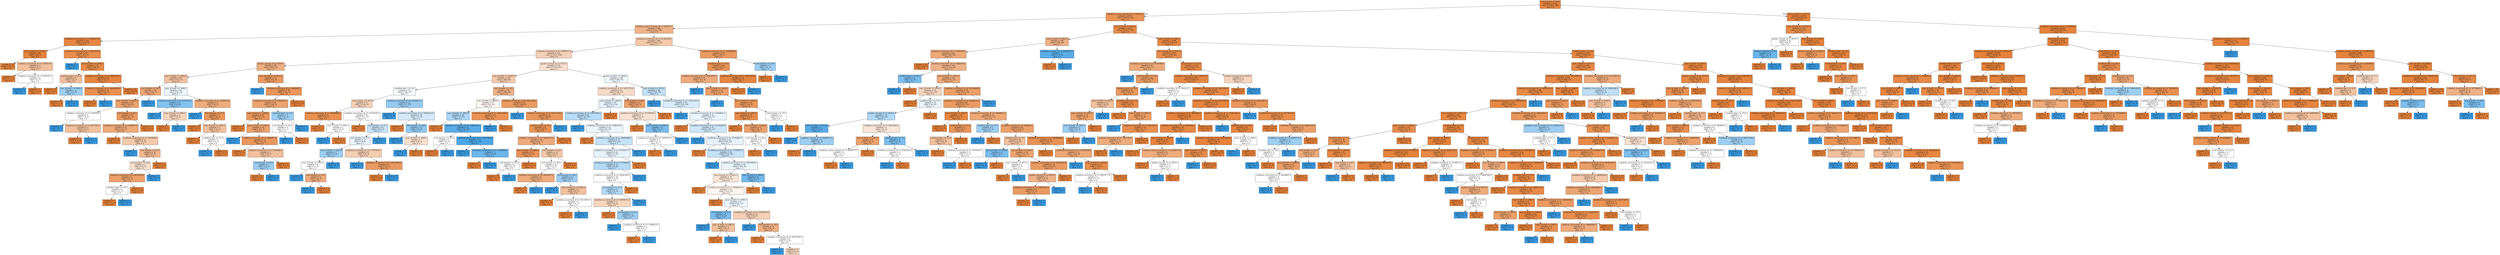 digraph Tree {
node [shape=box, style="filled", color="black"] ;
0 [label="visit minutes <= 39.5\nsamples = 6193\nvalue = [5905, 288]\nclass = 0", fillcolor="#e68743"] ;
1 [label="condition_source_concept_id <= 316233.5\nsamples = 1915\nvalue = [1679, 236]\nclass = 0", fillcolor="#e99355"] ;
0 -> 1 [labeldistance=2.5, labelangle=45, headlabel="True"] ;
2 [label="condition_source_concept_id <= 258575.5\nsamples = 488\nvalue = [352, 136]\nclass = 0", fillcolor="#efb286"] ;
1 -> 2 ;
3 [label="condition_occurrence_id <= 23645473.0\nsamples = 124\nvalue = [119, 5]\nclass = 0", fillcolor="#e68641"] ;
2 -> 3 ;
4 [label="year_of_birth <= 2014.5\nsamples = 81\nvalue = [80, 1]\nclass = 0", fillcolor="#e5833b"] ;
3 -> 4 ;
5 [label="samples = 78\nvalue = [78, 0]\nclass = 0", fillcolor="#e58139"] ;
4 -> 5 ;
6 [label="condition_occurrence_id <= 5492673.5\nsamples = 3\nvalue = [2, 1]\nclass = 0", fillcolor="#f2c09c"] ;
4 -> 6 ;
7 [label="samples = 1\nvalue = [1, 0]\nclass = 0", fillcolor="#e58139"] ;
6 -> 7 ;
8 [label="condition_occurrence_id <= 9185331.0\nsamples = 2\nvalue = [1, 1]\nclass = 0", fillcolor="#ffffff"] ;
6 -> 8 ;
9 [label="samples = 1\nvalue = [0, 1]\nclass = 1", fillcolor="#399de5"] ;
8 -> 9 ;
10 [label="samples = 1\nvalue = [1, 0]\nclass = 0", fillcolor="#e58139"] ;
8 -> 10 ;
11 [label="condition_occurrence_id <= 23931636.0\nsamples = 43\nvalue = [39, 4]\nclass = 0", fillcolor="#e88e4d"] ;
3 -> 11 ;
12 [label="samples = 1\nvalue = [0, 1]\nclass = 1", fillcolor="#399de5"] ;
11 -> 12 ;
13 [label="year_of_birth <= 1950.5\nsamples = 42\nvalue = [39, 3]\nclass = 0", fillcolor="#e78b48"] ;
11 -> 13 ;
14 [label="condition days <= 11.0\nsamples = 6\nvalue = [4, 2]\nclass = 0", fillcolor="#f2c09c"] ;
13 -> 14 ;
15 [label="samples = 3\nvalue = [3, 0]\nclass = 0", fillcolor="#e58139"] ;
14 -> 15 ;
16 [label="year_of_birth <= 1926.5\nsamples = 3\nvalue = [1, 2]\nclass = 1", fillcolor="#9ccef2"] ;
14 -> 16 ;
17 [label="samples = 1\nvalue = [1, 0]\nclass = 0", fillcolor="#e58139"] ;
16 -> 17 ;
18 [label="samples = 2\nvalue = [0, 2]\nclass = 1", fillcolor="#399de5"] ;
16 -> 18 ;
19 [label="condition_occurrence_id <= 26997180.0\nsamples = 36\nvalue = [35, 1]\nclass = 0", fillcolor="#e6853f"] ;
13 -> 19 ;
20 [label="condition_occurrence_id <= 26939439.0\nsamples = 10\nvalue = [9, 1]\nclass = 0", fillcolor="#e88f4f"] ;
19 -> 20 ;
21 [label="samples = 9\nvalue = [9, 0]\nclass = 0", fillcolor="#e58139"] ;
20 -> 21 ;
22 [label="samples = 1\nvalue = [0, 1]\nclass = 1", fillcolor="#399de5"] ;
20 -> 22 ;
23 [label="samples = 26\nvalue = [26, 0]\nclass = 0", fillcolor="#e58139"] ;
19 -> 23 ;
24 [label="condition_occurrence_id <= 31741339.0\nsamples = 364\nvalue = [233, 131]\nclass = 0", fillcolor="#f4c8a8"] ;
2 -> 24 ;
25 [label="condition_occurrence_id <= 9509012.5\nsamples = 321\nvalue = [197, 124]\nclass = 0", fillcolor="#f5d0b6"] ;
24 -> 25 ;
26 [label="gender_concept_id <= 8519.5\nsamples = 86\nvalue = [63, 23]\nclass = 0", fillcolor="#eeaf81"] ;
25 -> 26 ;
27 [label="year_of_birth <= 1983.0\nsamples = 49\nvalue = [32, 17]\nclass = 0", fillcolor="#f3c4a2"] ;
26 -> 27 ;
28 [label="visit minutes <= 36.5\nsamples = 30\nvalue = [23, 7]\nclass = 0", fillcolor="#eda775"] ;
27 -> 28 ;
29 [label="year_of_birth <= 1944.5\nsamples = 29\nvalue = [23, 6]\nclass = 0", fillcolor="#eca26d"] ;
28 -> 29 ;
30 [label="condition_occurrence_id <= 3344526.0\nsamples = 4\nvalue = [2, 2]\nclass = 0", fillcolor="#ffffff"] ;
29 -> 30 ;
31 [label="samples = 1\nvalue = [0, 1]\nclass = 1", fillcolor="#399de5"] ;
30 -> 31 ;
32 [label="condition_occurrence_id <= 6977767.0\nsamples = 3\nvalue = [2, 1]\nclass = 0", fillcolor="#f2c09c"] ;
30 -> 32 ;
33 [label="samples = 2\nvalue = [2, 0]\nclass = 0", fillcolor="#e58139"] ;
32 -> 33 ;
34 [label="samples = 1\nvalue = [0, 1]\nclass = 1", fillcolor="#399de5"] ;
32 -> 34 ;
35 [label="visit minutes <= 28.5\nsamples = 25\nvalue = [21, 4]\nclass = 0", fillcolor="#ea995f"] ;
29 -> 35 ;
36 [label="condition_occurrence_id <= 1568075.0\nsamples = 16\nvalue = [12, 4]\nclass = 0", fillcolor="#eeab7b"] ;
35 -> 36 ;
37 [label="samples = 5\nvalue = [5, 0]\nclass = 0", fillcolor="#e58139"] ;
36 -> 37 ;
38 [label="condition_occurrence_id <= 1812958.0\nsamples = 11\nvalue = [7, 4]\nclass = 0", fillcolor="#f4c9aa"] ;
36 -> 38 ;
39 [label="samples = 1\nvalue = [0, 1]\nclass = 1", fillcolor="#399de5"] ;
38 -> 39 ;
40 [label="visit minutes <= 23.5\nsamples = 10\nvalue = [7, 3]\nclass = 0", fillcolor="#f0b78e"] ;
38 -> 40 ;
41 [label="visit minutes <= 20.0\nsamples = 7\nvalue = [4, 3]\nclass = 0", fillcolor="#f8e0ce"] ;
40 -> 41 ;
42 [label="condition_occurrence_id <= 4655634.0\nsamples = 5\nvalue = [4, 1]\nclass = 0", fillcolor="#eca06a"] ;
41 -> 42 ;
43 [label="condition days <= 10.5\nsamples = 2\nvalue = [1, 1]\nclass = 0", fillcolor="#ffffff"] ;
42 -> 43 ;
44 [label="samples = 1\nvalue = [1, 0]\nclass = 0", fillcolor="#e58139"] ;
43 -> 44 ;
45 [label="samples = 1\nvalue = [0, 1]\nclass = 1", fillcolor="#399de5"] ;
43 -> 45 ;
46 [label="samples = 3\nvalue = [3, 0]\nclass = 0", fillcolor="#e58139"] ;
42 -> 46 ;
47 [label="samples = 2\nvalue = [0, 2]\nclass = 1", fillcolor="#399de5"] ;
41 -> 47 ;
48 [label="samples = 3\nvalue = [3, 0]\nclass = 0", fillcolor="#e58139"] ;
40 -> 48 ;
49 [label="samples = 9\nvalue = [9, 0]\nclass = 0", fillcolor="#e58139"] ;
35 -> 49 ;
50 [label="samples = 1\nvalue = [0, 1]\nclass = 1", fillcolor="#399de5"] ;
28 -> 50 ;
51 [label="year_of_birth <= 1998.5\nsamples = 19\nvalue = [9, 10]\nclass = 1", fillcolor="#ebf5fc"] ;
27 -> 51 ;
52 [label="condition_occurrence_id <= 6721741.5\nsamples = 11\nvalue = [3, 8]\nclass = 1", fillcolor="#83c2ef"] ;
51 -> 52 ;
53 [label="samples = 6\nvalue = [0, 6]\nclass = 1", fillcolor="#399de5"] ;
52 -> 53 ;
54 [label="year_of_birth <= 1994.0\nsamples = 5\nvalue = [3, 2]\nclass = 0", fillcolor="#f6d5bd"] ;
52 -> 54 ;
55 [label="samples = 3\nvalue = [3, 0]\nclass = 0", fillcolor="#e58139"] ;
54 -> 55 ;
56 [label="samples = 2\nvalue = [0, 2]\nclass = 1", fillcolor="#399de5"] ;
54 -> 56 ;
57 [label="condition_occurrence_id <= 2028478.0\nsamples = 8\nvalue = [6, 2]\nclass = 0", fillcolor="#eeab7b"] ;
51 -> 57 ;
58 [label="samples = 1\nvalue = [0, 1]\nclass = 1", fillcolor="#399de5"] ;
57 -> 58 ;
59 [label="visit minutes <= 27.5\nsamples = 7\nvalue = [6, 1]\nclass = 0", fillcolor="#e9965a"] ;
57 -> 59 ;
60 [label="samples = 4\nvalue = [4, 0]\nclass = 0", fillcolor="#e58139"] ;
59 -> 60 ;
61 [label="year_of_birth <= 2001.5\nsamples = 3\nvalue = [2, 1]\nclass = 0", fillcolor="#f2c09c"] ;
59 -> 61 ;
62 [label="samples = 1\nvalue = [1, 0]\nclass = 0", fillcolor="#e58139"] ;
61 -> 62 ;
63 [label="condition days <= 10.5\nsamples = 2\nvalue = [1, 1]\nclass = 0", fillcolor="#ffffff"] ;
61 -> 63 ;
64 [label="samples = 1\nvalue = [0, 1]\nclass = 1", fillcolor="#399de5"] ;
63 -> 64 ;
65 [label="samples = 1\nvalue = [1, 0]\nclass = 0", fillcolor="#e58139"] ;
63 -> 65 ;
66 [label="race_concept_id <= 8515.5\nsamples = 37\nvalue = [31, 6]\nclass = 0", fillcolor="#ea995f"] ;
26 -> 66 ;
67 [label="samples = 1\nvalue = [0, 1]\nclass = 1", fillcolor="#399de5"] ;
66 -> 67 ;
68 [label="condition_occurrence_id <= 6482445.5\nsamples = 36\nvalue = [31, 5]\nclass = 0", fillcolor="#e99559"] ;
66 -> 68 ;
69 [label="condition_occurrence_id <= 5983224.5\nsamples = 23\nvalue = [18, 5]\nclass = 0", fillcolor="#eca470"] ;
68 -> 69 ;
70 [label="year_of_birth <= 1968.5\nsamples = 20\nvalue = [17, 3]\nclass = 0", fillcolor="#ea975c"] ;
69 -> 70 ;
71 [label="samples = 6\nvalue = [6, 0]\nclass = 0", fillcolor="#e58139"] ;
70 -> 71 ;
72 [label="year_of_birth <= 1970.5\nsamples = 14\nvalue = [11, 3]\nclass = 0", fillcolor="#eca36f"] ;
70 -> 72 ;
73 [label="samples = 1\nvalue = [0, 1]\nclass = 1", fillcolor="#399de5"] ;
72 -> 73 ;
74 [label="condition_occurrence_id <= 4088457.5\nsamples = 13\nvalue = [11, 2]\nclass = 0", fillcolor="#ea985d"] ;
72 -> 74 ;
75 [label="samples = 7\nvalue = [7, 0]\nclass = 0", fillcolor="#e58139"] ;
74 -> 75 ;
76 [label="condition_occurrence_id <= 4933006.5\nsamples = 6\nvalue = [4, 2]\nclass = 0", fillcolor="#f2c09c"] ;
74 -> 76 ;
77 [label="visit minutes <= 20.5\nsamples = 3\nvalue = [1, 2]\nclass = 1", fillcolor="#9ccef2"] ;
76 -> 77 ;
78 [label="samples = 1\nvalue = [1, 0]\nclass = 0", fillcolor="#e58139"] ;
77 -> 78 ;
79 [label="samples = 2\nvalue = [0, 2]\nclass = 1", fillcolor="#399de5"] ;
77 -> 79 ;
80 [label="samples = 3\nvalue = [3, 0]\nclass = 0", fillcolor="#e58139"] ;
76 -> 80 ;
81 [label="condition days <= 10.5\nsamples = 3\nvalue = [1, 2]\nclass = 1", fillcolor="#9ccef2"] ;
69 -> 81 ;
82 [label="visit minutes <= 22.5\nsamples = 2\nvalue = [1, 1]\nclass = 0", fillcolor="#ffffff"] ;
81 -> 82 ;
83 [label="samples = 1\nvalue = [0, 1]\nclass = 1", fillcolor="#399de5"] ;
82 -> 83 ;
84 [label="samples = 1\nvalue = [1, 0]\nclass = 0", fillcolor="#e58139"] ;
82 -> 84 ;
85 [label="samples = 1\nvalue = [0, 1]\nclass = 1", fillcolor="#399de5"] ;
81 -> 85 ;
86 [label="samples = 13\nvalue = [13, 0]\nclass = 0", fillcolor="#e58139"] ;
68 -> 86 ;
87 [label="gender_concept_id <= 8519.5\nsamples = 235\nvalue = [134, 101]\nclass = 0", fillcolor="#f9e0ce"] ;
25 -> 87 ;
88 [label="year_of_birth <= 1959.5\nsamples = 135\nvalue = [86, 49]\nclass = 0", fillcolor="#f4c9aa"] ;
87 -> 88 ;
89 [label="condition days <= 10.5\nsamples = 53\nvalue = [26, 27]\nclass = 1", fillcolor="#f8fbfe"] ;
88 -> 89 ;
90 [label="visit minutes <= 16.5\nsamples = 31\nvalue = [19, 12]\nclass = 0", fillcolor="#f5d1b6"] ;
89 -> 90 ;
91 [label="condition_occurrence_id <= 25959484.0\nsamples = 9\nvalue = [8, 1]\nclass = 0", fillcolor="#e89152"] ;
90 -> 91 ;
92 [label="samples = 7\nvalue = [7, 0]\nclass = 0", fillcolor="#e58139"] ;
91 -> 92 ;
93 [label="year_of_birth <= 1945.5\nsamples = 2\nvalue = [1, 1]\nclass = 0", fillcolor="#ffffff"] ;
91 -> 93 ;
94 [label="samples = 1\nvalue = [0, 1]\nclass = 1", fillcolor="#399de5"] ;
93 -> 94 ;
95 [label="samples = 1\nvalue = [1, 0]\nclass = 0", fillcolor="#e58139"] ;
93 -> 95 ;
96 [label="condition_occurrence_id <= 13123529.5\nsamples = 22\nvalue = [11, 11]\nclass = 0", fillcolor="#ffffff"] ;
90 -> 96 ;
97 [label="samples = 3\nvalue = [3, 0]\nclass = 0", fillcolor="#e58139"] ;
96 -> 97 ;
98 [label="visit minutes <= 37.5\nsamples = 19\nvalue = [8, 11]\nclass = 1", fillcolor="#c9e4f8"] ;
96 -> 98 ;
99 [label="visit minutes <= 27.5\nsamples = 17\nvalue = [8, 9]\nclass = 1", fillcolor="#e9f4fc"] ;
98 -> 99 ;
100 [label="year_of_birth <= 1952.5\nsamples = 9\nvalue = [3, 6]\nclass = 1", fillcolor="#9ccef2"] ;
99 -> 100 ;
101 [label="year_of_birth <= 1922.5\nsamples = 6\nvalue = [3, 3]\nclass = 0", fillcolor="#ffffff"] ;
100 -> 101 ;
102 [label="samples = 2\nvalue = [0, 2]\nclass = 1", fillcolor="#399de5"] ;
101 -> 102 ;
103 [label="visit minutes <= 18.5\nsamples = 4\nvalue = [3, 1]\nclass = 0", fillcolor="#eeab7b"] ;
101 -> 103 ;
104 [label="samples = 1\nvalue = [0, 1]\nclass = 1", fillcolor="#399de5"] ;
103 -> 104 ;
105 [label="samples = 3\nvalue = [3, 0]\nclass = 0", fillcolor="#e58139"] ;
103 -> 105 ;
106 [label="samples = 3\nvalue = [0, 3]\nclass = 1", fillcolor="#399de5"] ;
100 -> 106 ;
107 [label="condition_occurrence_id <= 17197835.0\nsamples = 8\nvalue = [5, 3]\nclass = 0", fillcolor="#f5cdb0"] ;
99 -> 107 ;
108 [label="samples = 2\nvalue = [0, 2]\nclass = 1", fillcolor="#399de5"] ;
107 -> 108 ;
109 [label="condition_occurrence_id <= 28127096.0\nsamples = 6\nvalue = [5, 1]\nclass = 0", fillcolor="#ea9a61"] ;
107 -> 109 ;
110 [label="samples = 5\nvalue = [5, 0]\nclass = 0", fillcolor="#e58139"] ;
109 -> 110 ;
111 [label="samples = 1\nvalue = [0, 1]\nclass = 1", fillcolor="#399de5"] ;
109 -> 111 ;
112 [label="samples = 2\nvalue = [0, 2]\nclass = 1", fillcolor="#399de5"] ;
98 -> 112 ;
113 [label="condition_occurrence_id <= 20190917.0\nsamples = 22\nvalue = [7, 15]\nclass = 1", fillcolor="#95cbf1"] ;
89 -> 113 ;
114 [label="samples = 6\nvalue = [0, 6]\nclass = 1", fillcolor="#399de5"] ;
113 -> 114 ;
115 [label="condition_occurrence_id <= 21902312.0\nsamples = 16\nvalue = [7, 9]\nclass = 1", fillcolor="#d3e9f9"] ;
113 -> 115 ;
116 [label="samples = 3\nvalue = [3, 0]\nclass = 0", fillcolor="#e58139"] ;
115 -> 116 ;
117 [label="visit minutes <= 24.0\nsamples = 13\nvalue = [4, 9]\nclass = 1", fillcolor="#91c9f1"] ;
115 -> 117 ;
118 [label="samples = 6\nvalue = [0, 6]\nclass = 1", fillcolor="#399de5"] ;
117 -> 118 ;
119 [label="year_of_birth <= 1949.5\nsamples = 7\nvalue = [4, 3]\nclass = 0", fillcolor="#f8e0ce"] ;
117 -> 119 ;
120 [label="samples = 3\nvalue = [0, 3]\nclass = 1", fillcolor="#399de5"] ;
119 -> 120 ;
121 [label="samples = 4\nvalue = [4, 0]\nclass = 0", fillcolor="#e58139"] ;
119 -> 121 ;
122 [label="visit minutes <= 18.5\nsamples = 82\nvalue = [60, 22]\nclass = 0", fillcolor="#efaf82"] ;
88 -> 122 ;
123 [label="year_of_birth <= 2002.0\nsamples = 27\nvalue = [14, 13]\nclass = 0", fillcolor="#fdf6f1"] ;
122 -> 123 ;
124 [label="year_of_birth <= 1981.5\nsamples = 19\nvalue = [7, 12]\nclass = 1", fillcolor="#acd6f4"] ;
123 -> 124 ;
125 [label="samples = 5\nvalue = [5, 0]\nclass = 0", fillcolor="#e58139"] ;
124 -> 125 ;
126 [label="condition_occurrence_id <= 13891592.5\nsamples = 14\nvalue = [2, 12]\nclass = 1", fillcolor="#5aade9"] ;
124 -> 126 ;
127 [label="visit minutes <= 16.5\nsamples = 2\nvalue = [1, 1]\nclass = 0", fillcolor="#ffffff"] ;
126 -> 127 ;
128 [label="samples = 1\nvalue = [1, 0]\nclass = 0", fillcolor="#e58139"] ;
127 -> 128 ;
129 [label="samples = 1\nvalue = [0, 1]\nclass = 1", fillcolor="#399de5"] ;
127 -> 129 ;
130 [label="condition_occurrence_id <= 27077582.0\nsamples = 12\nvalue = [1, 11]\nclass = 1", fillcolor="#4ba6e7"] ;
126 -> 130 ;
131 [label="samples = 7\nvalue = [0, 7]\nclass = 1", fillcolor="#399de5"] ;
130 -> 131 ;
132 [label="condition_occurrence_id <= 27306868.0\nsamples = 5\nvalue = [1, 4]\nclass = 1", fillcolor="#6ab6ec"] ;
130 -> 132 ;
133 [label="samples = 1\nvalue = [1, 0]\nclass = 0", fillcolor="#e58139"] ;
132 -> 133 ;
134 [label="samples = 4\nvalue = [0, 4]\nclass = 1", fillcolor="#399de5"] ;
132 -> 134 ;
135 [label="condition_occurrence_id <= 19301999.0\nsamples = 8\nvalue = [7, 1]\nclass = 0", fillcolor="#e99355"] ;
123 -> 135 ;
136 [label="samples = 1\nvalue = [0, 1]\nclass = 1", fillcolor="#399de5"] ;
135 -> 136 ;
137 [label="samples = 7\nvalue = [7, 0]\nclass = 0", fillcolor="#e58139"] ;
135 -> 137 ;
138 [label="condition_occurrence_id <= 9951398.0\nsamples = 55\nvalue = [46, 9]\nclass = 0", fillcolor="#ea9a60"] ;
122 -> 138 ;
139 [label="samples = 1\nvalue = [0, 1]\nclass = 1", fillcolor="#399de5"] ;
138 -> 139 ;
140 [label="condition_occurrence_id <= 31551345.0\nsamples = 54\nvalue = [46, 8]\nclass = 0", fillcolor="#ea975b"] ;
138 -> 140 ;
141 [label="condition days <= 10.5\nsamples = 53\nvalue = [46, 7]\nclass = 0", fillcolor="#e99457"] ;
140 -> 141 ;
142 [label="condition_occurrence_id <= 22541707.0\nsamples = 29\nvalue = [22, 7]\nclass = 0", fillcolor="#eda978"] ;
141 -> 142 ;
143 [label="year_of_birth <= 1969.5\nsamples = 15\nvalue = [13, 2]\nclass = 0", fillcolor="#e99457"] ;
142 -> 143 ;
144 [label="visit minutes <= 31.0\nsamples = 4\nvalue = [2, 2]\nclass = 0", fillcolor="#ffffff"] ;
143 -> 144 ;
145 [label="samples = 2\nvalue = [2, 0]\nclass = 0", fillcolor="#e58139"] ;
144 -> 145 ;
146 [label="samples = 2\nvalue = [0, 2]\nclass = 1", fillcolor="#399de5"] ;
144 -> 146 ;
147 [label="samples = 11\nvalue = [11, 0]\nclass = 0", fillcolor="#e58139"] ;
143 -> 147 ;
148 [label="visit minutes <= 29.5\nsamples = 14\nvalue = [9, 5]\nclass = 0", fillcolor="#f3c7a7"] ;
142 -> 148 ;
149 [label="visit minutes <= 26.0\nsamples = 10\nvalue = [5, 5]\nclass = 0", fillcolor="#ffffff"] ;
148 -> 149 ;
150 [label="condition_occurrence_id <= 30256567.0\nsamples = 4\nvalue = [3, 1]\nclass = 0", fillcolor="#eeab7b"] ;
149 -> 150 ;
151 [label="samples = 3\nvalue = [3, 0]\nclass = 0", fillcolor="#e58139"] ;
150 -> 151 ;
152 [label="samples = 1\nvalue = [0, 1]\nclass = 1", fillcolor="#399de5"] ;
150 -> 152 ;
153 [label="visit minutes <= 28.5\nsamples = 6\nvalue = [2, 4]\nclass = 1", fillcolor="#9ccef2"] ;
149 -> 153 ;
154 [label="samples = 3\nvalue = [0, 3]\nclass = 1", fillcolor="#399de5"] ;
153 -> 154 ;
155 [label="race_concept_id <= 8521.5\nsamples = 3\nvalue = [2, 1]\nclass = 0", fillcolor="#f2c09c"] ;
153 -> 155 ;
156 [label="samples = 1\nvalue = [1, 0]\nclass = 0", fillcolor="#e58139"] ;
155 -> 156 ;
157 [label="condition_occurrence_id <= 25135001.0\nsamples = 2\nvalue = [1, 1]\nclass = 0", fillcolor="#ffffff"] ;
155 -> 157 ;
158 [label="samples = 1\nvalue = [1, 0]\nclass = 0", fillcolor="#e58139"] ;
157 -> 158 ;
159 [label="samples = 1\nvalue = [0, 1]\nclass = 1", fillcolor="#399de5"] ;
157 -> 159 ;
160 [label="samples = 4\nvalue = [4, 0]\nclass = 0", fillcolor="#e58139"] ;
148 -> 160 ;
161 [label="samples = 24\nvalue = [24, 0]\nclass = 0", fillcolor="#e58139"] ;
141 -> 161 ;
162 [label="samples = 1\nvalue = [0, 1]\nclass = 1", fillcolor="#399de5"] ;
140 -> 162 ;
163 [label="year_of_birth <= 1968.5\nsamples = 100\nvalue = [48, 52]\nclass = 1", fillcolor="#f0f7fd"] ;
87 -> 163 ;
164 [label="condition_occurrence_id <= 24147323.0\nsamples = 41\nvalue = [24, 17]\nclass = 0", fillcolor="#f7dac5"] ;
163 -> 164 ;
165 [label="year_of_birth <= 1963.5\nsamples = 26\nvalue = [12, 14]\nclass = 1", fillcolor="#e3f1fb"] ;
164 -> 165 ;
166 [label="condition_occurrence_id <= 13473458.5\nsamples = 23\nvalue = [9, 14]\nclass = 1", fillcolor="#b8dcf6"] ;
165 -> 166 ;
167 [label="samples = 4\nvalue = [0, 4]\nclass = 1", fillcolor="#399de5"] ;
166 -> 167 ;
168 [label="condition_occurrence_id <= 13606738.5\nsamples = 19\nvalue = [9, 10]\nclass = 1", fillcolor="#ebf5fc"] ;
166 -> 168 ;
169 [label="samples = 2\nvalue = [2, 0]\nclass = 0", fillcolor="#e58139"] ;
168 -> 169 ;
170 [label="condition_occurrence_id <= 22604648.0\nsamples = 17\nvalue = [7, 10]\nclass = 1", fillcolor="#c4e2f7"] ;
168 -> 170 ;
171 [label="condition_occurrence_id <= 19729417.0\nsamples = 15\nvalue = [7, 8]\nclass = 1", fillcolor="#e6f3fc"] ;
170 -> 171 ;
172 [label="condition_occurrence_id <= 17772066.0\nsamples = 13\nvalue = [5, 8]\nclass = 1", fillcolor="#b5daf5"] ;
171 -> 172 ;
173 [label="condition_occurrence_id <= 16266159.0\nsamples = 10\nvalue = [5, 5]\nclass = 0", fillcolor="#ffffff"] ;
172 -> 173 ;
174 [label="visit minutes <= 33.5\nsamples = 8\nvalue = [3, 5]\nclass = 1", fillcolor="#b0d8f5"] ;
173 -> 174 ;
175 [label="condition_occurrence_id <= 14632633.5\nsamples = 5\nvalue = [3, 2]\nclass = 0", fillcolor="#f6d5bd"] ;
174 -> 175 ;
176 [label="samples = 2\nvalue = [2, 0]\nclass = 0", fillcolor="#e58139"] ;
175 -> 176 ;
177 [label="visit minutes <= 21.5\nsamples = 3\nvalue = [1, 2]\nclass = 1", fillcolor="#9ccef2"] ;
175 -> 177 ;
178 [label="samples = 1\nvalue = [0, 1]\nclass = 1", fillcolor="#399de5"] ;
177 -> 178 ;
179 [label="condition_occurrence_id <= 15468233.5\nsamples = 2\nvalue = [1, 1]\nclass = 0", fillcolor="#ffffff"] ;
177 -> 179 ;
180 [label="samples = 1\nvalue = [1, 0]\nclass = 0", fillcolor="#e58139"] ;
179 -> 180 ;
181 [label="samples = 1\nvalue = [0, 1]\nclass = 1", fillcolor="#399de5"] ;
179 -> 181 ;
182 [label="samples = 3\nvalue = [0, 3]\nclass = 1", fillcolor="#399de5"] ;
174 -> 182 ;
183 [label="samples = 2\nvalue = [2, 0]\nclass = 0", fillcolor="#e58139"] ;
173 -> 183 ;
184 [label="samples = 3\nvalue = [0, 3]\nclass = 1", fillcolor="#399de5"] ;
172 -> 184 ;
185 [label="samples = 2\nvalue = [2, 0]\nclass = 0", fillcolor="#e58139"] ;
171 -> 185 ;
186 [label="samples = 2\nvalue = [0, 2]\nclass = 1", fillcolor="#399de5"] ;
170 -> 186 ;
187 [label="samples = 3\nvalue = [3, 0]\nclass = 0", fillcolor="#e58139"] ;
165 -> 187 ;
188 [label="visit minutes <= 26.5\nsamples = 15\nvalue = [12, 3]\nclass = 0", fillcolor="#eca06a"] ;
164 -> 188 ;
189 [label="condition_occurrence_id <= 27125016.0\nsamples = 7\nvalue = [4, 3]\nclass = 0", fillcolor="#f8e0ce"] ;
188 -> 189 ;
190 [label="samples = 3\nvalue = [3, 0]\nclass = 0", fillcolor="#e58139"] ;
189 -> 190 ;
191 [label="year_of_birth <= 1938.5\nsamples = 4\nvalue = [1, 3]\nclass = 1", fillcolor="#7bbeee"] ;
189 -> 191 ;
192 [label="condition_occurrence_id <= 30385097.0\nsamples = 2\nvalue = [1, 1]\nclass = 0", fillcolor="#ffffff"] ;
191 -> 192 ;
193 [label="samples = 1\nvalue = [1, 0]\nclass = 0", fillcolor="#e58139"] ;
192 -> 193 ;
194 [label="samples = 1\nvalue = [0, 1]\nclass = 1", fillcolor="#399de5"] ;
192 -> 194 ;
195 [label="samples = 2\nvalue = [0, 2]\nclass = 1", fillcolor="#399de5"] ;
191 -> 195 ;
196 [label="samples = 8\nvalue = [8, 0]\nclass = 0", fillcolor="#e58139"] ;
188 -> 196 ;
197 [label="year_of_birth <= 1972.0\nsamples = 59\nvalue = [24, 35]\nclass = 1", fillcolor="#c1e0f7"] ;
163 -> 197 ;
198 [label="samples = 5\nvalue = [0, 5]\nclass = 1", fillcolor="#399de5"] ;
197 -> 198 ;
199 [label="condition_occurrence_id <= 11811216.0\nsamples = 54\nvalue = [24, 30]\nclass = 1", fillcolor="#d7ebfa"] ;
197 -> 199 ;
200 [label="samples = 3\nvalue = [0, 3]\nclass = 1", fillcolor="#399de5"] ;
199 -> 200 ;
201 [label="condition_occurrence_id <= 12459621.5\nsamples = 51\nvalue = [24, 27]\nclass = 1", fillcolor="#e9f4fc"] ;
199 -> 201 ;
202 [label="samples = 4\nvalue = [4, 0]\nclass = 0", fillcolor="#e58139"] ;
201 -> 202 ;
203 [label="condition_occurrence_id <= 13136403.0\nsamples = 47\nvalue = [20, 27]\nclass = 1", fillcolor="#cce6f8"] ;
201 -> 203 ;
204 [label="samples = 4\nvalue = [0, 4]\nclass = 1", fillcolor="#399de5"] ;
203 -> 204 ;
205 [label="condition_occurrence_id <= 15792862.5\nsamples = 43\nvalue = [20, 23]\nclass = 1", fillcolor="#e5f2fc"] ;
203 -> 205 ;
206 [label="samples = 4\nvalue = [4, 0]\nclass = 0", fillcolor="#e58139"] ;
205 -> 206 ;
207 [label="condition_occurrence_id <= 17563977.0\nsamples = 39\nvalue = [16, 23]\nclass = 1", fillcolor="#c3e1f7"] ;
205 -> 207 ;
208 [label="samples = 5\nvalue = [0, 5]\nclass = 1", fillcolor="#399de5"] ;
207 -> 208 ;
209 [label="condition_occurrence_id <= 29079601.0\nsamples = 34\nvalue = [16, 18]\nclass = 1", fillcolor="#e9f4fc"] ;
207 -> 209 ;
210 [label="race_concept_id <= 8521.5\nsamples = 25\nvalue = [14, 11]\nclass = 0", fillcolor="#f9e4d5"] ;
209 -> 210 ;
211 [label="samples = 2\nvalue = [2, 0]\nclass = 0", fillcolor="#e58139"] ;
210 -> 211 ;
212 [label="condition_occurrence_id <= 18084491.0\nsamples = 23\nvalue = [12, 11]\nclass = 0", fillcolor="#fdf5ef"] ;
210 -> 212 ;
213 [label="samples = 2\nvalue = [2, 0]\nclass = 0", fillcolor="#e58139"] ;
212 -> 213 ;
214 [label="year_of_birth <= 1986.5\nsamples = 21\nvalue = [10, 11]\nclass = 1", fillcolor="#edf6fd"] ;
212 -> 214 ;
215 [label="visit minutes <= 33.0\nsamples = 8\nvalue = [2, 6]\nclass = 1", fillcolor="#7bbeee"] ;
214 -> 215 ;
216 [label="samples = 5\nvalue = [0, 5]\nclass = 1", fillcolor="#399de5"] ;
215 -> 216 ;
217 [label="year_of_birth <= 1981.0\nsamples = 3\nvalue = [2, 1]\nclass = 0", fillcolor="#f2c09c"] ;
215 -> 217 ;
218 [label="samples = 2\nvalue = [2, 0]\nclass = 0", fillcolor="#e58139"] ;
217 -> 218 ;
219 [label="samples = 1\nvalue = [0, 1]\nclass = 1", fillcolor="#399de5"] ;
217 -> 219 ;
220 [label="condition_occurrence_id <= 18729474.0\nsamples = 13\nvalue = [8, 5]\nclass = 0", fillcolor="#f5d0b5"] ;
214 -> 220 ;
221 [label="samples = 2\nvalue = [0, 2]\nclass = 1", fillcolor="#399de5"] ;
220 -> 221 ;
222 [label="visit minutes <= 28.0\nsamples = 11\nvalue = [8, 3]\nclass = 0", fillcolor="#efb083"] ;
220 -> 222 ;
223 [label="samples = 5\nvalue = [5, 0]\nclass = 0", fillcolor="#e58139"] ;
222 -> 223 ;
224 [label="condition_occurrence_id <= 20135750.0\nsamples = 6\nvalue = [3, 3]\nclass = 0", fillcolor="#ffffff"] ;
222 -> 224 ;
225 [label="samples = 1\nvalue = [0, 1]\nclass = 1", fillcolor="#399de5"] ;
224 -> 225 ;
226 [label="samples = 5\nvalue = [3, 2]\nclass = 0", fillcolor="#f6d5bd"] ;
224 -> 226 ;
227 [label="year_of_birth <= 1982.0\nsamples = 9\nvalue = [2, 7]\nclass = 1", fillcolor="#72b9ec"] ;
209 -> 227 ;
228 [label="samples = 2\nvalue = [2, 0]\nclass = 0", fillcolor="#e58139"] ;
227 -> 228 ;
229 [label="samples = 7\nvalue = [0, 7]\nclass = 1", fillcolor="#399de5"] ;
227 -> 229 ;
230 [label="condition_occurrence_id <= 35603688.0\nsamples = 43\nvalue = [36, 7]\nclass = 0", fillcolor="#ea9a5f"] ;
24 -> 230 ;
231 [label="condition days <= 10.0\nsamples = 40\nvalue = [35, 5]\nclass = 0", fillcolor="#e99355"] ;
230 -> 231 ;
232 [label="condition_occurrence_id <= 32420702.0\nsamples = 16\nvalue = [12, 4]\nclass = 0", fillcolor="#eeab7b"] ;
231 -> 232 ;
233 [label="samples = 1\nvalue = [0, 1]\nclass = 1", fillcolor="#399de5"] ;
232 -> 233 ;
234 [label="year_of_birth <= 1954.0\nsamples = 15\nvalue = [12, 3]\nclass = 0", fillcolor="#eca06a"] ;
232 -> 234 ;
235 [label="samples = 1\nvalue = [0, 1]\nclass = 1", fillcolor="#399de5"] ;
234 -> 235 ;
236 [label="year_of_birth <= 2007.0\nsamples = 14\nvalue = [12, 2]\nclass = 0", fillcolor="#e9965a"] ;
234 -> 236 ;
237 [label="year_of_birth <= 1997.0\nsamples = 12\nvalue = [11, 1]\nclass = 0", fillcolor="#e78c4b"] ;
236 -> 237 ;
238 [label="samples = 7\nvalue = [7, 0]\nclass = 0", fillcolor="#e58139"] ;
237 -> 238 ;
239 [label="year_of_birth <= 2000.0\nsamples = 5\nvalue = [4, 1]\nclass = 0", fillcolor="#eca06a"] ;
237 -> 239 ;
240 [label="visit minutes <= 26.0\nsamples = 2\nvalue = [1, 1]\nclass = 0", fillcolor="#ffffff"] ;
239 -> 240 ;
241 [label="samples = 1\nvalue = [1, 0]\nclass = 0", fillcolor="#e58139"] ;
240 -> 241 ;
242 [label="samples = 1\nvalue = [0, 1]\nclass = 1", fillcolor="#399de5"] ;
240 -> 242 ;
243 [label="samples = 3\nvalue = [3, 0]\nclass = 0", fillcolor="#e58139"] ;
239 -> 243 ;
244 [label="visit minutes <= 35.0\nsamples = 2\nvalue = [1, 1]\nclass = 0", fillcolor="#ffffff"] ;
236 -> 244 ;
245 [label="samples = 1\nvalue = [0, 1]\nclass = 1", fillcolor="#399de5"] ;
244 -> 245 ;
246 [label="samples = 1\nvalue = [1, 0]\nclass = 0", fillcolor="#e58139"] ;
244 -> 246 ;
247 [label="condition_occurrence_id <= 35263302.0\nsamples = 24\nvalue = [23, 1]\nclass = 0", fillcolor="#e68642"] ;
231 -> 247 ;
248 [label="samples = 23\nvalue = [23, 0]\nclass = 0", fillcolor="#e58139"] ;
247 -> 248 ;
249 [label="samples = 1\nvalue = [0, 1]\nclass = 1", fillcolor="#399de5"] ;
247 -> 249 ;
250 [label="visit minutes <= 26.0\nsamples = 3\nvalue = [1, 2]\nclass = 1", fillcolor="#9ccef2"] ;
230 -> 250 ;
251 [label="samples = 1\nvalue = [1, 0]\nclass = 0", fillcolor="#e58139"] ;
250 -> 251 ;
252 [label="samples = 2\nvalue = [0, 2]\nclass = 1", fillcolor="#399de5"] ;
250 -> 252 ;
253 [label="year_of_birth <= 1932.5\nsamples = 1427\nvalue = [1327, 100]\nclass = 0", fillcolor="#e78a48"] ;
1 -> 253 ;
254 [label="year_of_birth <= 1931.5\nsamples = 128\nvalue = [93, 35]\nclass = 0", fillcolor="#efb084"] ;
253 -> 254 ;
255 [label="condition_occurrence_id <= 5980108.5\nsamples = 121\nvalue = [92, 29]\nclass = 0", fillcolor="#eda977"] ;
254 -> 255 ;
256 [label="samples = 18\nvalue = [18, 0]\nclass = 0", fillcolor="#e58139"] ;
255 -> 256 ;
257 [label="condition_occurrence_id <= 6964726.0\nsamples = 103\nvalue = [74, 29]\nclass = 0", fillcolor="#efb287"] ;
255 -> 257 ;
258 [label="condition days <= 169.5\nsamples = 8\nvalue = [2, 6]\nclass = 1", fillcolor="#7bbeee"] ;
257 -> 258 ;
259 [label="samples = 6\nvalue = [0, 6]\nclass = 1", fillcolor="#399de5"] ;
258 -> 259 ;
260 [label="samples = 2\nvalue = [2, 0]\nclass = 0", fillcolor="#e58139"] ;
258 -> 260 ;
261 [label="year_of_birth <= 1914.5\nsamples = 95\nvalue = [72, 23]\nclass = 0", fillcolor="#eda978"] ;
257 -> 261 ;
262 [label="year_of_birth <= 1910.5\nsamples = 25\nvalue = [15, 10]\nclass = 0", fillcolor="#f6d5bd"] ;
261 -> 262 ;
263 [label="samples = 6\nvalue = [6, 0]\nclass = 0", fillcolor="#e58139"] ;
262 -> 263 ;
264 [label="condition days <= 17.5\nsamples = 19\nvalue = [9, 10]\nclass = 1", fillcolor="#ebf5fc"] ;
262 -> 264 ;
265 [label="gender_concept_id <= 8519.5\nsamples = 16\nvalue = [6, 10]\nclass = 1", fillcolor="#b0d8f5"] ;
264 -> 265 ;
266 [label="year_of_birth <= 1913.5\nsamples = 7\nvalue = [1, 6]\nclass = 1", fillcolor="#5aade9"] ;
265 -> 266 ;
267 [label="samples = 4\nvalue = [0, 4]\nclass = 1", fillcolor="#399de5"] ;
266 -> 267 ;
268 [label="condition_concept_id <= 22296715.5\nsamples = 3\nvalue = [1, 2]\nclass = 1", fillcolor="#9ccef2"] ;
266 -> 268 ;
269 [label="samples = 1\nvalue = [1, 0]\nclass = 0", fillcolor="#e58139"] ;
268 -> 269 ;
270 [label="samples = 2\nvalue = [0, 2]\nclass = 1", fillcolor="#399de5"] ;
268 -> 270 ;
271 [label="condition_occurrence_id <= 25815446.0\nsamples = 9\nvalue = [5, 4]\nclass = 0", fillcolor="#fae6d7"] ;
265 -> 271 ;
272 [label="year_of_birth <= 1912.5\nsamples = 5\nvalue = [4, 1]\nclass = 0", fillcolor="#eca06a"] ;
271 -> 272 ;
273 [label="condition_source_concept_id <= 22296715.5\nsamples = 2\nvalue = [1, 1]\nclass = 0", fillcolor="#ffffff"] ;
272 -> 273 ;
274 [label="samples = 1\nvalue = [1, 0]\nclass = 0", fillcolor="#e58139"] ;
273 -> 274 ;
275 [label="samples = 1\nvalue = [0, 1]\nclass = 1", fillcolor="#399de5"] ;
273 -> 275 ;
276 [label="samples = 3\nvalue = [3, 0]\nclass = 0", fillcolor="#e58139"] ;
272 -> 276 ;
277 [label="condition days <= 7.5\nsamples = 4\nvalue = [1, 3]\nclass = 1", fillcolor="#7bbeee"] ;
271 -> 277 ;
278 [label="condition_occurrence_id <= 27621201.0\nsamples = 2\nvalue = [1, 1]\nclass = 0", fillcolor="#ffffff"] ;
277 -> 278 ;
279 [label="samples = 1\nvalue = [0, 1]\nclass = 1", fillcolor="#399de5"] ;
278 -> 279 ;
280 [label="samples = 1\nvalue = [1, 0]\nclass = 0", fillcolor="#e58139"] ;
278 -> 280 ;
281 [label="samples = 2\nvalue = [0, 2]\nclass = 1", fillcolor="#399de5"] ;
277 -> 281 ;
282 [label="samples = 3\nvalue = [3, 0]\nclass = 0", fillcolor="#e58139"] ;
264 -> 282 ;
283 [label="condition_occurrence_id <= 35704990.0\nsamples = 70\nvalue = [57, 13]\nclass = 0", fillcolor="#eb9e66"] ;
261 -> 283 ;
284 [label="condition_occurrence_id <= 16626610.5\nsamples = 69\nvalue = [57, 12]\nclass = 0", fillcolor="#ea9c63"] ;
283 -> 284 ;
285 [label="year_of_birth <= 1928.5\nsamples = 22\nvalue = [21, 1]\nclass = 0", fillcolor="#e68742"] ;
284 -> 285 ;
286 [label="samples = 15\nvalue = [15, 0]\nclass = 0", fillcolor="#e58139"] ;
285 -> 286 ;
287 [label="condition days <= 17.5\nsamples = 7\nvalue = [6, 1]\nclass = 0", fillcolor="#e9965a"] ;
285 -> 287 ;
288 [label="condition days <= 13.0\nsamples = 3\nvalue = [2, 1]\nclass = 0", fillcolor="#f2c09c"] ;
287 -> 288 ;
289 [label="samples = 1\nvalue = [1, 0]\nclass = 0", fillcolor="#e58139"] ;
288 -> 289 ;
290 [label="condition_occurrence_id <= 15530253.5\nsamples = 2\nvalue = [1, 1]\nclass = 0", fillcolor="#ffffff"] ;
288 -> 290 ;
291 [label="samples = 1\nvalue = [0, 1]\nclass = 1", fillcolor="#399de5"] ;
290 -> 291 ;
292 [label="samples = 1\nvalue = [1, 0]\nclass = 0", fillcolor="#e58139"] ;
290 -> 292 ;
293 [label="samples = 4\nvalue = [4, 0]\nclass = 0", fillcolor="#e58139"] ;
287 -> 293 ;
294 [label="condition_occurrence_id <= 16648631.5\nsamples = 47\nvalue = [36, 11]\nclass = 0", fillcolor="#eda876"] ;
284 -> 294 ;
295 [label="condition days <= 17.5\nsamples = 3\nvalue = [1, 2]\nclass = 1", fillcolor="#9ccef2"] ;
294 -> 295 ;
296 [label="samples = 2\nvalue = [0, 2]\nclass = 1", fillcolor="#399de5"] ;
295 -> 296 ;
297 [label="samples = 1\nvalue = [1, 0]\nclass = 0", fillcolor="#e58139"] ;
295 -> 297 ;
298 [label="condition_concept_id <= 4289220.5\nsamples = 44\nvalue = [35, 9]\nclass = 0", fillcolor="#eca16c"] ;
294 -> 298 ;
299 [label="condition days <= 7.5\nsamples = 18\nvalue = [12, 6]\nclass = 0", fillcolor="#f2c09c"] ;
298 -> 299 ;
300 [label="year_of_birth <= 1928.5\nsamples = 4\nvalue = [1, 3]\nclass = 1", fillcolor="#7bbeee"] ;
299 -> 300 ;
301 [label="samples = 3\nvalue = [0, 3]\nclass = 1", fillcolor="#399de5"] ;
300 -> 301 ;
302 [label="samples = 1\nvalue = [1, 0]\nclass = 0", fillcolor="#e58139"] ;
300 -> 302 ;
303 [label="year_of_birth <= 1919.5\nsamples = 14\nvalue = [11, 3]\nclass = 0", fillcolor="#eca36f"] ;
299 -> 303 ;
304 [label="year_of_birth <= 1917.5\nsamples = 2\nvalue = [1, 1]\nclass = 0", fillcolor="#ffffff"] ;
303 -> 304 ;
305 [label="samples = 1\nvalue = [1, 0]\nclass = 0", fillcolor="#e58139"] ;
304 -> 305 ;
306 [label="samples = 1\nvalue = [0, 1]\nclass = 1", fillcolor="#399de5"] ;
304 -> 306 ;
307 [label="condition_occurrence_id <= 23381629.0\nsamples = 12\nvalue = [10, 2]\nclass = 0", fillcolor="#ea9a61"] ;
303 -> 307 ;
308 [label="gender_concept_id <= 8519.5\nsamples = 7\nvalue = [5, 2]\nclass = 0", fillcolor="#efb388"] ;
307 -> 308 ;
309 [label="condition_occurrence_id <= 20823593.0\nsamples = 6\nvalue = [5, 1]\nclass = 0", fillcolor="#ea9a61"] ;
308 -> 309 ;
310 [label="samples = 5\nvalue = [5, 0]\nclass = 0", fillcolor="#e58139"] ;
309 -> 310 ;
311 [label="samples = 1\nvalue = [0, 1]\nclass = 1", fillcolor="#399de5"] ;
309 -> 311 ;
312 [label="samples = 1\nvalue = [0, 1]\nclass = 1", fillcolor="#399de5"] ;
308 -> 312 ;
313 [label="samples = 5\nvalue = [5, 0]\nclass = 0", fillcolor="#e58139"] ;
307 -> 313 ;
314 [label="condition_occurrence_id <= 22696806.0\nsamples = 26\nvalue = [23, 3]\nclass = 0", fillcolor="#e89153"] ;
298 -> 314 ;
315 [label="samples = 13\nvalue = [13, 0]\nclass = 0", fillcolor="#e58139"] ;
314 -> 315 ;
316 [label="condition_occurrence_id <= 23381636.0\nsamples = 13\nvalue = [10, 3]\nclass = 0", fillcolor="#eda774"] ;
314 -> 316 ;
317 [label="samples = 2\nvalue = [0, 2]\nclass = 1", fillcolor="#399de5"] ;
316 -> 317 ;
318 [label="year_of_birth <= 1919.0\nsamples = 11\nvalue = [10, 1]\nclass = 0", fillcolor="#e88e4d"] ;
316 -> 318 ;
319 [label="condition_occurrence_id <= 30018777.0\nsamples = 2\nvalue = [1, 1]\nclass = 0", fillcolor="#ffffff"] ;
318 -> 319 ;
320 [label="samples = 1\nvalue = [0, 1]\nclass = 1", fillcolor="#399de5"] ;
319 -> 320 ;
321 [label="samples = 1\nvalue = [1, 0]\nclass = 0", fillcolor="#e58139"] ;
319 -> 321 ;
322 [label="samples = 9\nvalue = [9, 0]\nclass = 0", fillcolor="#e58139"] ;
318 -> 322 ;
323 [label="samples = 1\nvalue = [0, 1]\nclass = 1", fillcolor="#399de5"] ;
283 -> 323 ;
324 [label="condition_concept_id <= 22296715.5\nsamples = 7\nvalue = [1, 6]\nclass = 1", fillcolor="#5aade9"] ;
254 -> 324 ;
325 [label="samples = 1\nvalue = [1, 0]\nclass = 0", fillcolor="#e58139"] ;
324 -> 325 ;
326 [label="samples = 6\nvalue = [0, 6]\nclass = 1", fillcolor="#399de5"] ;
324 -> 326 ;
327 [label="year_of_birth <= 1956.5\nsamples = 1299\nvalue = [1234, 65]\nclass = 0", fillcolor="#e68843"] ;
253 -> 327 ;
328 [label="race_concept_id <= 8521.5\nsamples = 260\nvalue = [236, 24]\nclass = 0", fillcolor="#e88e4d"] ;
327 -> 328 ;
329 [label="condition_occurrence_id <= 6736398.5\nsamples = 46\nvalue = [35, 11]\nclass = 0", fillcolor="#eda977"] ;
328 -> 329 ;
330 [label="samples = 4\nvalue = [0, 4]\nclass = 1", fillcolor="#399de5"] ;
329 -> 330 ;
331 [label="condition days <= 56.0\nsamples = 42\nvalue = [35, 7]\nclass = 0", fillcolor="#ea9a61"] ;
329 -> 331 ;
332 [label="condition days <= 10.0\nsamples = 41\nvalue = [35, 6]\nclass = 0", fillcolor="#e9975b"] ;
331 -> 332 ;
333 [label="year_of_birth <= 1954.5\nsamples = 12\nvalue = [8, 4]\nclass = 0", fillcolor="#f2c09c"] ;
332 -> 333 ;
334 [label="year_of_birth <= 1947.0\nsamples = 10\nvalue = [8, 2]\nclass = 0", fillcolor="#eca06a"] ;
333 -> 334 ;
335 [label="year_of_birth <= 1941.5\nsamples = 3\nvalue = [1, 2]\nclass = 1", fillcolor="#9ccef2"] ;
334 -> 335 ;
336 [label="samples = 1\nvalue = [1, 0]\nclass = 0", fillcolor="#e58139"] ;
335 -> 336 ;
337 [label="samples = 2\nvalue = [0, 2]\nclass = 1", fillcolor="#399de5"] ;
335 -> 337 ;
338 [label="samples = 7\nvalue = [7, 0]\nclass = 0", fillcolor="#e58139"] ;
334 -> 338 ;
339 [label="samples = 2\nvalue = [0, 2]\nclass = 1", fillcolor="#399de5"] ;
333 -> 339 ;
340 [label="condition days <= 17.5\nsamples = 29\nvalue = [27, 2]\nclass = 0", fillcolor="#e78a48"] ;
332 -> 340 ;
341 [label="samples = 18\nvalue = [18, 0]\nclass = 0", fillcolor="#e58139"] ;
340 -> 341 ;
342 [label="year_of_birth <= 1939.0\nsamples = 11\nvalue = [9, 2]\nclass = 0", fillcolor="#eb9d65"] ;
340 -> 342 ;
343 [label="samples = 1\nvalue = [0, 1]\nclass = 1", fillcolor="#399de5"] ;
342 -> 343 ;
344 [label="condition_occurrence_id <= 7951765.5\nsamples = 10\nvalue = [9, 1]\nclass = 0", fillcolor="#e88f4f"] ;
342 -> 344 ;
345 [label="condition_occurrence_id <= 7951763.5\nsamples = 4\nvalue = [3, 1]\nclass = 0", fillcolor="#eeab7b"] ;
344 -> 345 ;
346 [label="samples = 3\nvalue = [3, 0]\nclass = 0", fillcolor="#e58139"] ;
345 -> 346 ;
347 [label="samples = 1\nvalue = [0, 1]\nclass = 1", fillcolor="#399de5"] ;
345 -> 347 ;
348 [label="samples = 6\nvalue = [6, 0]\nclass = 0", fillcolor="#e58139"] ;
344 -> 348 ;
349 [label="samples = 1\nvalue = [0, 1]\nclass = 1", fillcolor="#399de5"] ;
331 -> 349 ;
350 [label="visit minutes <= 22.5\nsamples = 214\nvalue = [201, 13]\nclass = 0", fillcolor="#e78946"] ;
328 -> 350 ;
351 [label="condition_occurrence_id <= 697914.0\nsamples = 209\nvalue = [198, 11]\nclass = 0", fillcolor="#e68844"] ;
350 -> 351 ;
352 [label="condition_occurrence_id <= 281223.5\nsamples = 2\nvalue = [1, 1]\nclass = 0", fillcolor="#ffffff"] ;
351 -> 352 ;
353 [label="samples = 1\nvalue = [1, 0]\nclass = 0", fillcolor="#e58139"] ;
352 -> 353 ;
354 [label="samples = 1\nvalue = [0, 1]\nclass = 1", fillcolor="#399de5"] ;
352 -> 354 ;
355 [label="condition_occurrence_id <= 31647956.0\nsamples = 207\nvalue = [197, 10]\nclass = 0", fillcolor="#e68743"] ;
351 -> 355 ;
356 [label="condition_occurrence_id <= 21257496.0\nsamples = 179\nvalue = [173, 6]\nclass = 0", fillcolor="#e68540"] ;
355 -> 356 ;
357 [label="condition_occurrence_id <= 6638545.0\nsamples = 116\nvalue = [114, 2]\nclass = 0", fillcolor="#e5833c"] ;
356 -> 357 ;
358 [label="condition_occurrence_id <= 6429235.5\nsamples = 36\nvalue = [34, 2]\nclass = 0", fillcolor="#e78845"] ;
357 -> 358 ;
359 [label="year_of_birth <= 1954.5\nsamples = 35\nvalue = [34, 1]\nclass = 0", fillcolor="#e6853f"] ;
358 -> 359 ;
360 [label="samples = 31\nvalue = [31, 0]\nclass = 0", fillcolor="#e58139"] ;
359 -> 360 ;
361 [label="condition_source_concept_id <= 22296715.5\nsamples = 4\nvalue = [3, 1]\nclass = 0", fillcolor="#eeab7b"] ;
359 -> 361 ;
362 [label="samples = 2\nvalue = [2, 0]\nclass = 0", fillcolor="#e58139"] ;
361 -> 362 ;
363 [label="gender_concept_id <= 8519.5\nsamples = 2\nvalue = [1, 1]\nclass = 0", fillcolor="#ffffff"] ;
361 -> 363 ;
364 [label="samples = 1\nvalue = [0, 1]\nclass = 1", fillcolor="#399de5"] ;
363 -> 364 ;
365 [label="samples = 1\nvalue = [1, 0]\nclass = 0", fillcolor="#e58139"] ;
363 -> 365 ;
366 [label="samples = 1\nvalue = [0, 1]\nclass = 1", fillcolor="#399de5"] ;
358 -> 366 ;
367 [label="samples = 80\nvalue = [80, 0]\nclass = 0", fillcolor="#e58139"] ;
357 -> 367 ;
368 [label="condition_occurrence_id <= 21927382.0\nsamples = 63\nvalue = [59, 4]\nclass = 0", fillcolor="#e78a46"] ;
356 -> 368 ;
369 [label="samples = 2\nvalue = [0, 2]\nclass = 1", fillcolor="#399de5"] ;
368 -> 369 ;
370 [label="condition days <= 90.0\nsamples = 61\nvalue = [59, 2]\nclass = 0", fillcolor="#e68540"] ;
368 -> 370 ;
371 [label="condition_occurrence_id <= 24573023.0\nsamples = 59\nvalue = [58, 1]\nclass = 0", fillcolor="#e5833c"] ;
370 -> 371 ;
372 [label="year_of_birth <= 1938.5\nsamples = 13\nvalue = [12, 1]\nclass = 0", fillcolor="#e78c49"] ;
371 -> 372 ;
373 [label="samples = 1\nvalue = [0, 1]\nclass = 1", fillcolor="#399de5"] ;
372 -> 373 ;
374 [label="samples = 12\nvalue = [12, 0]\nclass = 0", fillcolor="#e58139"] ;
372 -> 374 ;
375 [label="samples = 46\nvalue = [46, 0]\nclass = 0", fillcolor="#e58139"] ;
371 -> 375 ;
376 [label="year_of_birth <= 1944.0\nsamples = 2\nvalue = [1, 1]\nclass = 0", fillcolor="#ffffff"] ;
370 -> 376 ;
377 [label="samples = 1\nvalue = [0, 1]\nclass = 1", fillcolor="#399de5"] ;
376 -> 377 ;
378 [label="samples = 1\nvalue = [1, 0]\nclass = 0", fillcolor="#e58139"] ;
376 -> 378 ;
379 [label="condition_occurrence_id <= 32251401.0\nsamples = 28\nvalue = [24, 4]\nclass = 0", fillcolor="#e9965a"] ;
355 -> 379 ;
380 [label="samples = 2\nvalue = [0, 2]\nclass = 1", fillcolor="#399de5"] ;
379 -> 380 ;
381 [label="condition_occurrence_id <= 33718476.0\nsamples = 26\nvalue = [24, 2]\nclass = 0", fillcolor="#e78c49"] ;
379 -> 381 ;
382 [label="samples = 16\nvalue = [16, 0]\nclass = 0", fillcolor="#e58139"] ;
381 -> 382 ;
383 [label="condition_occurrence_id <= 34483150.0\nsamples = 10\nvalue = [8, 2]\nclass = 0", fillcolor="#eca06a"] ;
381 -> 383 ;
384 [label="condition_concept_id <= 22296715.5\nsamples = 3\nvalue = [1, 2]\nclass = 1", fillcolor="#9ccef2"] ;
383 -> 384 ;
385 [label="condition days <= 10.5\nsamples = 2\nvalue = [1, 1]\nclass = 0", fillcolor="#ffffff"] ;
384 -> 385 ;
386 [label="samples = 1\nvalue = [0, 1]\nclass = 1", fillcolor="#399de5"] ;
385 -> 386 ;
387 [label="samples = 1\nvalue = [1, 0]\nclass = 0", fillcolor="#e58139"] ;
385 -> 387 ;
388 [label="samples = 1\nvalue = [0, 1]\nclass = 1", fillcolor="#399de5"] ;
384 -> 388 ;
389 [label="samples = 7\nvalue = [7, 0]\nclass = 0", fillcolor="#e58139"] ;
383 -> 389 ;
390 [label="gender_concept_id <= 8519.5\nsamples = 5\nvalue = [3, 2]\nclass = 0", fillcolor="#f6d5bd"] ;
350 -> 390 ;
391 [label="samples = 3\nvalue = [3, 0]\nclass = 0", fillcolor="#e58139"] ;
390 -> 391 ;
392 [label="samples = 2\nvalue = [0, 2]\nclass = 1", fillcolor="#399de5"] ;
390 -> 392 ;
393 [label="condition days <= 13.5\nsamples = 1039\nvalue = [998, 41]\nclass = 0", fillcolor="#e68641"] ;
327 -> 393 ;
394 [label="year_of_birth <= 2015.5\nsamples = 505\nvalue = [477, 28]\nclass = 0", fillcolor="#e78845"] ;
393 -> 394 ;
395 [label="condition_occurrence_id <= 30551863.0\nsamples = 493\nvalue = [468, 25]\nclass = 0", fillcolor="#e68844"] ;
394 -> 395 ;
396 [label="condition_occurrence_id <= 30402151.0\nsamples = 408\nvalue = [384, 24]\nclass = 0", fillcolor="#e78945"] ;
395 -> 396 ;
397 [label="condition_occurrence_id <= 24580316.0\nsamples = 407\nvalue = [384, 23]\nclass = 0", fillcolor="#e78945"] ;
396 -> 397 ;
398 [label="race_concept_id <= 8521.5\nsamples = 344\nvalue = [330, 14]\nclass = 0", fillcolor="#e68641"] ;
397 -> 398 ;
399 [label="year_of_birth <= 1985.5\nsamples = 47\nvalue = [43, 4]\nclass = 0", fillcolor="#e78d4b"] ;
398 -> 399 ;
400 [label="condition days <= 7.5\nsamples = 30\nvalue = [26, 4]\nclass = 0", fillcolor="#e99457"] ;
399 -> 400 ;
401 [label="visit minutes <= 22.5\nsamples = 12\nvalue = [9, 3]\nclass = 0", fillcolor="#eeab7b"] ;
400 -> 401 ;
402 [label="year_of_birth <= 1969.0\nsamples = 11\nvalue = [9, 2]\nclass = 0", fillcolor="#eb9d65"] ;
401 -> 402 ;
403 [label="condition_occurrence_id <= 20536603.0\nsamples = 4\nvalue = [2, 2]\nclass = 0", fillcolor="#ffffff"] ;
402 -> 403 ;
404 [label="samples = 2\nvalue = [0, 2]\nclass = 1", fillcolor="#399de5"] ;
403 -> 404 ;
405 [label="samples = 2\nvalue = [2, 0]\nclass = 0", fillcolor="#e58139"] ;
403 -> 405 ;
406 [label="samples = 7\nvalue = [7, 0]\nclass = 0", fillcolor="#e58139"] ;
402 -> 406 ;
407 [label="samples = 1\nvalue = [0, 1]\nclass = 1", fillcolor="#399de5"] ;
401 -> 407 ;
408 [label="year_of_birth <= 1984.5\nsamples = 18\nvalue = [17, 1]\nclass = 0", fillcolor="#e78845"] ;
400 -> 408 ;
409 [label="samples = 15\nvalue = [15, 0]\nclass = 0", fillcolor="#e58139"] ;
408 -> 409 ;
410 [label="visit minutes <= 22.5\nsamples = 3\nvalue = [2, 1]\nclass = 0", fillcolor="#f2c09c"] ;
408 -> 410 ;
411 [label="samples = 1\nvalue = [0, 1]\nclass = 1", fillcolor="#399de5"] ;
410 -> 411 ;
412 [label="samples = 2\nvalue = [2, 0]\nclass = 0", fillcolor="#e58139"] ;
410 -> 412 ;
413 [label="samples = 17\nvalue = [17, 0]\nclass = 0", fillcolor="#e58139"] ;
399 -> 413 ;
414 [label="condition days <= 7.5\nsamples = 297\nvalue = [287, 10]\nclass = 0", fillcolor="#e68540"] ;
398 -> 414 ;
415 [label="year_of_birth <= 2007.5\nsamples = 144\nvalue = [142, 2]\nclass = 0", fillcolor="#e5833c"] ;
414 -> 415 ;
416 [label="condition_occurrence_id <= 6759542.0\nsamples = 129\nvalue = [128, 1]\nclass = 0", fillcolor="#e5823b"] ;
415 -> 416 ;
417 [label="condition_occurrence_id <= 6685979.5\nsamples = 29\nvalue = [28, 1]\nclass = 0", fillcolor="#e68640"] ;
416 -> 417 ;
418 [label="samples = 28\nvalue = [28, 0]\nclass = 0", fillcolor="#e58139"] ;
417 -> 418 ;
419 [label="samples = 1\nvalue = [0, 1]\nclass = 1", fillcolor="#399de5"] ;
417 -> 419 ;
420 [label="samples = 100\nvalue = [100, 0]\nclass = 0", fillcolor="#e58139"] ;
416 -> 420 ;
421 [label="condition_occurrence_id <= 16920725.0\nsamples = 15\nvalue = [14, 1]\nclass = 0", fillcolor="#e78a47"] ;
415 -> 421 ;
422 [label="samples = 13\nvalue = [13, 0]\nclass = 0", fillcolor="#e58139"] ;
421 -> 422 ;
423 [label="condition_concept_id <= 22296715.5\nsamples = 2\nvalue = [1, 1]\nclass = 0", fillcolor="#ffffff"] ;
421 -> 423 ;
424 [label="samples = 1\nvalue = [1, 0]\nclass = 0", fillcolor="#e58139"] ;
423 -> 424 ;
425 [label="samples = 1\nvalue = [0, 1]\nclass = 1", fillcolor="#399de5"] ;
423 -> 425 ;
426 [label="condition days <= 8.5\nsamples = 153\nvalue = [145, 8]\nclass = 0", fillcolor="#e68844"] ;
414 -> 426 ;
427 [label="condition_occurrence_id <= 12185021.0\nsamples = 23\nvalue = [20, 3]\nclass = 0", fillcolor="#e99457"] ;
426 -> 427 ;
428 [label="samples = 11\nvalue = [11, 0]\nclass = 0", fillcolor="#e58139"] ;
427 -> 428 ;
429 [label="year_of_birth <= 1986.0\nsamples = 12\nvalue = [9, 3]\nclass = 0", fillcolor="#eeab7b"] ;
427 -> 429 ;
430 [label="condition_occurrence_id <= 14663784.5\nsamples = 6\nvalue = [3, 3]\nclass = 0", fillcolor="#ffffff"] ;
429 -> 430 ;
431 [label="samples = 2\nvalue = [0, 2]\nclass = 1", fillcolor="#399de5"] ;
430 -> 431 ;
432 [label="gender_concept_id <= 8519.5\nsamples = 4\nvalue = [3, 1]\nclass = 0", fillcolor="#eeab7b"] ;
430 -> 432 ;
433 [label="samples = 2\nvalue = [2, 0]\nclass = 0", fillcolor="#e58139"] ;
432 -> 433 ;
434 [label="visit minutes <= 22.5\nsamples = 2\nvalue = [1, 1]\nclass = 0", fillcolor="#ffffff"] ;
432 -> 434 ;
435 [label="samples = 1\nvalue = [0, 1]\nclass = 1", fillcolor="#399de5"] ;
434 -> 435 ;
436 [label="samples = 1\nvalue = [1, 0]\nclass = 0", fillcolor="#e58139"] ;
434 -> 436 ;
437 [label="samples = 6\nvalue = [6, 0]\nclass = 0", fillcolor="#e58139"] ;
429 -> 437 ;
438 [label="condition_occurrence_id <= 18061600.0\nsamples = 130\nvalue = [125, 5]\nclass = 0", fillcolor="#e68641"] ;
426 -> 438 ;
439 [label="condition_occurrence_id <= 17940202.0\nsamples = 97\nvalue = [92, 5]\nclass = 0", fillcolor="#e68844"] ;
438 -> 439 ;
440 [label="condition days <= 10.5\nsamples = 96\nvalue = [92, 4]\nclass = 0", fillcolor="#e68642"] ;
439 -> 440 ;
441 [label="samples = 37\nvalue = [37, 0]\nclass = 0", fillcolor="#e58139"] ;
440 -> 441 ;
442 [label="condition_occurrence_id <= 13891235.5\nsamples = 59\nvalue = [55, 4]\nclass = 0", fillcolor="#e78a47"] ;
440 -> 442 ;
443 [label="year_of_birth <= 1960.5\nsamples = 47\nvalue = [45, 2]\nclass = 0", fillcolor="#e68742"] ;
442 -> 443 ;
444 [label="year_of_birth <= 1959.5\nsamples = 5\nvalue = [4, 1]\nclass = 0", fillcolor="#eca06a"] ;
443 -> 444 ;
445 [label="samples = 4\nvalue = [4, 0]\nclass = 0", fillcolor="#e58139"] ;
444 -> 445 ;
446 [label="samples = 1\nvalue = [0, 1]\nclass = 1", fillcolor="#399de5"] ;
444 -> 446 ;
447 [label="year_of_birth <= 1994.5\nsamples = 42\nvalue = [41, 1]\nclass = 0", fillcolor="#e6843e"] ;
443 -> 447 ;
448 [label="samples = 33\nvalue = [33, 0]\nclass = 0", fillcolor="#e58139"] ;
447 -> 448 ;
449 [label="year_of_birth <= 1997.5\nsamples = 9\nvalue = [8, 1]\nclass = 0", fillcolor="#e89152"] ;
447 -> 449 ;
450 [label="samples = 1\nvalue = [0, 1]\nclass = 1", fillcolor="#399de5"] ;
449 -> 450 ;
451 [label="samples = 8\nvalue = [8, 0]\nclass = 0", fillcolor="#e58139"] ;
449 -> 451 ;
452 [label="condition_occurrence_id <= 13988192.5\nsamples = 12\nvalue = [10, 2]\nclass = 0", fillcolor="#ea9a61"] ;
442 -> 452 ;
453 [label="samples = 1\nvalue = [0, 1]\nclass = 1", fillcolor="#399de5"] ;
452 -> 453 ;
454 [label="condition_occurrence_id <= 14642990.5\nsamples = 11\nvalue = [10, 1]\nclass = 0", fillcolor="#e88e4d"] ;
452 -> 454 ;
455 [label="condition_occurrence_id <= 14642989.5\nsamples = 4\nvalue = [3, 1]\nclass = 0", fillcolor="#eeab7b"] ;
454 -> 455 ;
456 [label="samples = 3\nvalue = [3, 0]\nclass = 0", fillcolor="#e58139"] ;
455 -> 456 ;
457 [label="samples = 1\nvalue = [0, 1]\nclass = 1", fillcolor="#399de5"] ;
455 -> 457 ;
458 [label="samples = 7\nvalue = [7, 0]\nclass = 0", fillcolor="#e58139"] ;
454 -> 458 ;
459 [label="samples = 1\nvalue = [0, 1]\nclass = 1", fillcolor="#399de5"] ;
439 -> 459 ;
460 [label="samples = 33\nvalue = [33, 0]\nclass = 0", fillcolor="#e58139"] ;
438 -> 460 ;
461 [label="condition_occurrence_id <= 24801812.0\nsamples = 63\nvalue = [54, 9]\nclass = 0", fillcolor="#e9965a"] ;
397 -> 461 ;
462 [label="condition_source_concept_id <= 22296715.5\nsamples = 3\nvalue = [1, 2]\nclass = 1", fillcolor="#9ccef2"] ;
461 -> 462 ;
463 [label="condition days <= 11.5\nsamples = 2\nvalue = [1, 1]\nclass = 0", fillcolor="#ffffff"] ;
462 -> 463 ;
464 [label="samples = 1\nvalue = [1, 0]\nclass = 0", fillcolor="#e58139"] ;
463 -> 464 ;
465 [label="samples = 1\nvalue = [0, 1]\nclass = 1", fillcolor="#399de5"] ;
463 -> 465 ;
466 [label="samples = 1\nvalue = [0, 1]\nclass = 1", fillcolor="#399de5"] ;
462 -> 466 ;
467 [label="year_of_birth <= 2004.0\nsamples = 60\nvalue = [53, 7]\nclass = 0", fillcolor="#e89253"] ;
461 -> 467 ;
468 [label="condition_source_concept_id <= 22296715.5\nsamples = 53\nvalue = [49, 4]\nclass = 0", fillcolor="#e78b49"] ;
467 -> 468 ;
469 [label="condition_occurrence_id <= 26362070.0\nsamples = 31\nvalue = [27, 4]\nclass = 0", fillcolor="#e99456"] ;
468 -> 469 ;
470 [label="samples = 10\nvalue = [10, 0]\nclass = 0", fillcolor="#e58139"] ;
469 -> 470 ;
471 [label="condition_occurrence_id <= 29146746.0\nsamples = 21\nvalue = [17, 4]\nclass = 0", fillcolor="#eb9f68"] ;
469 -> 471 ;
472 [label="condition_occurrence_id <= 28486256.0\nsamples = 11\nvalue = [7, 4]\nclass = 0", fillcolor="#f4c9aa"] ;
471 -> 472 ;
473 [label="condition_occurrence_id <= 26391982.0\nsamples = 9\nvalue = [7, 2]\nclass = 0", fillcolor="#eca572"] ;
472 -> 473 ;
474 [label="samples = 1\nvalue = [0, 1]\nclass = 1", fillcolor="#399de5"] ;
473 -> 474 ;
475 [label="condition_occurrence_id <= 28217240.0\nsamples = 8\nvalue = [7, 1]\nclass = 0", fillcolor="#e99355"] ;
473 -> 475 ;
476 [label="samples = 6\nvalue = [6, 0]\nclass = 0", fillcolor="#e58139"] ;
475 -> 476 ;
477 [label="visit minutes <= 22.5\nsamples = 2\nvalue = [1, 1]\nclass = 0", fillcolor="#ffffff"] ;
475 -> 477 ;
478 [label="samples = 1\nvalue = [0, 1]\nclass = 1", fillcolor="#399de5"] ;
477 -> 478 ;
479 [label="samples = 1\nvalue = [1, 0]\nclass = 0", fillcolor="#e58139"] ;
477 -> 479 ;
480 [label="samples = 2\nvalue = [0, 2]\nclass = 1", fillcolor="#399de5"] ;
472 -> 480 ;
481 [label="samples = 10\nvalue = [10, 0]\nclass = 0", fillcolor="#e58139"] ;
471 -> 481 ;
482 [label="samples = 22\nvalue = [22, 0]\nclass = 0", fillcolor="#e58139"] ;
468 -> 482 ;
483 [label="condition days <= 8.5\nsamples = 7\nvalue = [4, 3]\nclass = 0", fillcolor="#f8e0ce"] ;
467 -> 483 ;
484 [label="race_concept_id <= 8521.0\nsamples = 4\nvalue = [1, 3]\nclass = 1", fillcolor="#7bbeee"] ;
483 -> 484 ;
485 [label="condition_occurrence_id <= 29231435.0\nsamples = 2\nvalue = [1, 1]\nclass = 0", fillcolor="#ffffff"] ;
484 -> 485 ;
486 [label="samples = 1\nvalue = [1, 0]\nclass = 0", fillcolor="#e58139"] ;
485 -> 486 ;
487 [label="samples = 1\nvalue = [0, 1]\nclass = 1", fillcolor="#399de5"] ;
485 -> 487 ;
488 [label="samples = 2\nvalue = [0, 2]\nclass = 1", fillcolor="#399de5"] ;
484 -> 488 ;
489 [label="samples = 3\nvalue = [3, 0]\nclass = 0", fillcolor="#e58139"] ;
483 -> 489 ;
490 [label="samples = 1\nvalue = [0, 1]\nclass = 1", fillcolor="#399de5"] ;
396 -> 490 ;
491 [label="year_of_birth <= 1960.5\nsamples = 85\nvalue = [84, 1]\nclass = 0", fillcolor="#e5823b"] ;
395 -> 491 ;
492 [label="year_of_birth <= 1959.5\nsamples = 7\nvalue = [6, 1]\nclass = 0", fillcolor="#e9965a"] ;
491 -> 492 ;
493 [label="samples = 6\nvalue = [6, 0]\nclass = 0", fillcolor="#e58139"] ;
492 -> 493 ;
494 [label="samples = 1\nvalue = [0, 1]\nclass = 1", fillcolor="#399de5"] ;
492 -> 494 ;
495 [label="samples = 78\nvalue = [78, 0]\nclass = 0", fillcolor="#e58139"] ;
491 -> 495 ;
496 [label="condition_occurrence_id <= 12116072.0\nsamples = 12\nvalue = [9, 3]\nclass = 0", fillcolor="#eeab7b"] ;
394 -> 496 ;
497 [label="condition_occurrence_id <= 10902186.5\nsamples = 5\nvalue = [2, 3]\nclass = 1", fillcolor="#bddef6"] ;
496 -> 497 ;
498 [label="year_of_birth <= 2018.5\nsamples = 3\nvalue = [2, 1]\nclass = 0", fillcolor="#f2c09c"] ;
497 -> 498 ;
499 [label="samples = 2\nvalue = [2, 0]\nclass = 0", fillcolor="#e58139"] ;
498 -> 499 ;
500 [label="samples = 1\nvalue = [0, 1]\nclass = 1", fillcolor="#399de5"] ;
498 -> 500 ;
501 [label="samples = 2\nvalue = [0, 2]\nclass = 1", fillcolor="#399de5"] ;
497 -> 501 ;
502 [label="samples = 7\nvalue = [7, 0]\nclass = 0", fillcolor="#e58139"] ;
496 -> 502 ;
503 [label="year_of_birth <= 1967.5\nsamples = 534\nvalue = [521, 13]\nclass = 0", fillcolor="#e6843e"] ;
393 -> 503 ;
504 [label="gender_concept_id <= 8519.5\nsamples = 98\nvalue = [92, 6]\nclass = 0", fillcolor="#e78946"] ;
503 -> 504 ;
505 [label="year_of_birth <= 1963.5\nsamples = 56\nvalue = [50, 6]\nclass = 0", fillcolor="#e89051"] ;
504 -> 505 ;
506 [label="condition_occurrence_id <= 31578566.0\nsamples = 33\nvalue = [32, 1]\nclass = 0", fillcolor="#e6853f"] ;
505 -> 506 ;
507 [label="samples = 27\nvalue = [27, 0]\nclass = 0", fillcolor="#e58139"] ;
506 -> 507 ;
508 [label="condition_occurrence_id <= 32185510.0\nsamples = 6\nvalue = [5, 1]\nclass = 0", fillcolor="#ea9a61"] ;
506 -> 508 ;
509 [label="samples = 1\nvalue = [0, 1]\nclass = 1", fillcolor="#399de5"] ;
508 -> 509 ;
510 [label="samples = 5\nvalue = [5, 0]\nclass = 0", fillcolor="#e58139"] ;
508 -> 510 ;
511 [label="condition_concept_id <= 22387818.0\nsamples = 23\nvalue = [18, 5]\nclass = 0", fillcolor="#eca470"] ;
505 -> 511 ;
512 [label="samples = 5\nvalue = [5, 0]\nclass = 0", fillcolor="#e58139"] ;
511 -> 512 ;
513 [label="condition days <= 17.5\nsamples = 18\nvalue = [13, 5]\nclass = 0", fillcolor="#efb185"] ;
511 -> 513 ;
514 [label="year_of_birth <= 1965.5\nsamples = 10\nvalue = [9, 1]\nclass = 0", fillcolor="#e88f4f"] ;
513 -> 514 ;
515 [label="samples = 5\nvalue = [5, 0]\nclass = 0", fillcolor="#e58139"] ;
514 -> 515 ;
516 [label="condition_occurrence_id <= 14595740.0\nsamples = 5\nvalue = [4, 1]\nclass = 0", fillcolor="#eca06a"] ;
514 -> 516 ;
517 [label="samples = 3\nvalue = [3, 0]\nclass = 0", fillcolor="#e58139"] ;
516 -> 517 ;
518 [label="condition_occurrence_id <= 27098448.0\nsamples = 2\nvalue = [1, 1]\nclass = 0", fillcolor="#ffffff"] ;
516 -> 518 ;
519 [label="samples = 1\nvalue = [0, 1]\nclass = 1", fillcolor="#399de5"] ;
518 -> 519 ;
520 [label="samples = 1\nvalue = [1, 0]\nclass = 0", fillcolor="#e58139"] ;
518 -> 520 ;
521 [label="condition_occurrence_id <= 9659621.5\nsamples = 8\nvalue = [4, 4]\nclass = 0", fillcolor="#ffffff"] ;
513 -> 521 ;
522 [label="samples = 2\nvalue = [2, 0]\nclass = 0", fillcolor="#e58139"] ;
521 -> 522 ;
523 [label="condition_occurrence_id <= 29417106.0\nsamples = 6\nvalue = [2, 4]\nclass = 1", fillcolor="#9ccef2"] ;
521 -> 523 ;
524 [label="samples = 4\nvalue = [0, 4]\nclass = 1", fillcolor="#399de5"] ;
523 -> 524 ;
525 [label="samples = 2\nvalue = [2, 0]\nclass = 0", fillcolor="#e58139"] ;
523 -> 525 ;
526 [label="samples = 42\nvalue = [42, 0]\nclass = 0", fillcolor="#e58139"] ;
504 -> 526 ;
527 [label="condition_occurrence_id <= 3887691.5\nsamples = 436\nvalue = [429, 7]\nclass = 0", fillcolor="#e5833c"] ;
503 -> 527 ;
528 [label="condition_occurrence_id <= 3853213.5\nsamples = 39\nvalue = [37, 2]\nclass = 0", fillcolor="#e68844"] ;
527 -> 528 ;
529 [label="condition days <= 153.5\nsamples = 38\nvalue = [37, 1]\nclass = 0", fillcolor="#e6843e"] ;
528 -> 529 ;
530 [label="samples = 36\nvalue = [36, 0]\nclass = 0", fillcolor="#e58139"] ;
529 -> 530 ;
531 [label="condition days <= 182.0\nsamples = 2\nvalue = [1, 1]\nclass = 0", fillcolor="#ffffff"] ;
529 -> 531 ;
532 [label="samples = 1\nvalue = [0, 1]\nclass = 1", fillcolor="#399de5"] ;
531 -> 532 ;
533 [label="samples = 1\nvalue = [1, 0]\nclass = 0", fillcolor="#e58139"] ;
531 -> 533 ;
534 [label="samples = 1\nvalue = [0, 1]\nclass = 1", fillcolor="#399de5"] ;
528 -> 534 ;
535 [label="year_of_birth <= 1999.5\nsamples = 397\nvalue = [392, 5]\nclass = 0", fillcolor="#e5833c"] ;
527 -> 535 ;
536 [label="condition_occurrence_id <= 18111126.0\nsamples = 249\nvalue = [248, 1]\nclass = 0", fillcolor="#e5823a"] ;
535 -> 536 ;
537 [label="condition_occurrence_id <= 18022795.0\nsamples = 114\nvalue = [113, 1]\nclass = 0", fillcolor="#e5823b"] ;
536 -> 537 ;
538 [label="samples = 113\nvalue = [113, 0]\nclass = 0", fillcolor="#e58139"] ;
537 -> 538 ;
539 [label="samples = 1\nvalue = [0, 1]\nclass = 1", fillcolor="#399de5"] ;
537 -> 539 ;
540 [label="samples = 135\nvalue = [135, 0]\nclass = 0", fillcolor="#e58139"] ;
536 -> 540 ;
541 [label="year_of_birth <= 2001.5\nsamples = 148\nvalue = [144, 4]\nclass = 0", fillcolor="#e6843e"] ;
535 -> 541 ;
542 [label="condition_occurrence_id <= 9642127.0\nsamples = 16\nvalue = [14, 2]\nclass = 0", fillcolor="#e99355"] ;
541 -> 542 ;
543 [label="samples = 7\nvalue = [7, 0]\nclass = 0", fillcolor="#e58139"] ;
542 -> 543 ;
544 [label="condition_occurrence_id <= 11343867.0\nsamples = 9\nvalue = [7, 2]\nclass = 0", fillcolor="#eca572"] ;
542 -> 544 ;
545 [label="samples = 1\nvalue = [0, 1]\nclass = 1", fillcolor="#399de5"] ;
544 -> 545 ;
546 [label="condition_occurrence_id <= 21774907.0\nsamples = 8\nvalue = [7, 1]\nclass = 0", fillcolor="#e99355"] ;
544 -> 546 ;
547 [label="samples = 5\nvalue = [5, 0]\nclass = 0", fillcolor="#e58139"] ;
546 -> 547 ;
548 [label="condition_occurrence_id <= 27898515.0\nsamples = 3\nvalue = [2, 1]\nclass = 0", fillcolor="#f2c09c"] ;
546 -> 548 ;
549 [label="samples = 1\nvalue = [0, 1]\nclass = 1", fillcolor="#399de5"] ;
548 -> 549 ;
550 [label="samples = 2\nvalue = [2, 0]\nclass = 0", fillcolor="#e58139"] ;
548 -> 550 ;
551 [label="condition_concept_id <= 22387818.0\nsamples = 132\nvalue = [130, 2]\nclass = 0", fillcolor="#e5833c"] ;
541 -> 551 ;
552 [label="samples = 73\nvalue = [73, 0]\nclass = 0", fillcolor="#e58139"] ;
551 -> 552 ;
553 [label="year_of_birth <= 2007.5\nsamples = 59\nvalue = [57, 2]\nclass = 0", fillcolor="#e68540"] ;
551 -> 553 ;
554 [label="samples = 30\nvalue = [30, 0]\nclass = 0", fillcolor="#e58139"] ;
553 -> 554 ;
555 [label="year_of_birth <= 2008.5\nsamples = 29\nvalue = [27, 2]\nclass = 0", fillcolor="#e78a48"] ;
553 -> 555 ;
556 [label="gender_concept_id <= 8519.5\nsamples = 3\nvalue = [2, 1]\nclass = 0", fillcolor="#f2c09c"] ;
555 -> 556 ;
557 [label="samples = 2\nvalue = [2, 0]\nclass = 0", fillcolor="#e58139"] ;
556 -> 557 ;
558 [label="samples = 1\nvalue = [0, 1]\nclass = 1", fillcolor="#399de5"] ;
556 -> 558 ;
559 [label="condition_occurrence_id <= 26164265.0\nsamples = 26\nvalue = [25, 1]\nclass = 0", fillcolor="#e68641"] ;
555 -> 559 ;
560 [label="samples = 18\nvalue = [18, 0]\nclass = 0", fillcolor="#e58139"] ;
559 -> 560 ;
561 [label="condition_occurrence_id <= 26736642.0\nsamples = 8\nvalue = [7, 1]\nclass = 0", fillcolor="#e99355"] ;
559 -> 561 ;
562 [label="samples = 1\nvalue = [0, 1]\nclass = 1", fillcolor="#399de5"] ;
561 -> 562 ;
563 [label="samples = 7\nvalue = [7, 0]\nclass = 0", fillcolor="#e58139"] ;
561 -> 563 ;
564 [label="year_of_birth <= 1935.5\nsamples = 4278\nvalue = [4226, 52]\nclass = 0", fillcolor="#e5833b"] ;
0 -> 564 [labeldistance=2.5, labelangle=-45, headlabel="False"] ;
565 [label="race_concept_id <= 8515.5\nsamples = 128\nvalue = [118, 10]\nclass = 0", fillcolor="#e78c4a"] ;
564 -> 565 ;
566 [label="gender_concept_id <= 8519.5\nsamples = 16\nvalue = [8, 8]\nclass = 0", fillcolor="#ffffff"] ;
565 -> 566 ;
567 [label="multiple condition <= 3.0\nsamples = 10\nvalue = [2, 8]\nclass = 1", fillcolor="#6ab6ec"] ;
566 -> 567 ;
568 [label="samples = 2\nvalue = [2, 0]\nclass = 0", fillcolor="#e58139"] ;
567 -> 568 ;
569 [label="samples = 8\nvalue = [0, 8]\nclass = 1", fillcolor="#399de5"] ;
567 -> 569 ;
570 [label="samples = 6\nvalue = [6, 0]\nclass = 0", fillcolor="#e58139"] ;
566 -> 570 ;
571 [label="year_of_birth <= 1910.5\nsamples = 112\nvalue = [110, 2]\nclass = 0", fillcolor="#e5833d"] ;
565 -> 571 ;
572 [label="gender_concept_id <= 8519.5\nsamples = 7\nvalue = [6, 1]\nclass = 0", fillcolor="#e9965a"] ;
571 -> 572 ;
573 [label="samples = 6\nvalue = [6, 0]\nclass = 0", fillcolor="#e58139"] ;
572 -> 573 ;
574 [label="samples = 1\nvalue = [0, 1]\nclass = 1", fillcolor="#399de5"] ;
572 -> 574 ;
575 [label="condition days <= 22.5\nsamples = 105\nvalue = [104, 1]\nclass = 0", fillcolor="#e5823b"] ;
571 -> 575 ;
576 [label="condition days <= 20.5\nsamples = 33\nvalue = [32, 1]\nclass = 0", fillcolor="#e6853f"] ;
575 -> 576 ;
577 [label="samples = 25\nvalue = [25, 0]\nclass = 0", fillcolor="#e58139"] ;
576 -> 577 ;
578 [label="year_of_birth <= 1921.5\nsamples = 8\nvalue = [7, 1]\nclass = 0", fillcolor="#e99355"] ;
576 -> 578 ;
579 [label="samples = 6\nvalue = [6, 0]\nclass = 0", fillcolor="#e58139"] ;
578 -> 579 ;
580 [label="visit minutes <= 77.5\nsamples = 2\nvalue = [1, 1]\nclass = 0", fillcolor="#ffffff"] ;
578 -> 580 ;
581 [label="samples = 1\nvalue = [0, 1]\nclass = 1", fillcolor="#399de5"] ;
580 -> 581 ;
582 [label="samples = 1\nvalue = [1, 0]\nclass = 0", fillcolor="#e58139"] ;
580 -> 582 ;
583 [label="samples = 72\nvalue = [72, 0]\nclass = 0", fillcolor="#e58139"] ;
575 -> 583 ;
584 [label="condition_occurrence_id <= 31319584.0\nsamples = 4150\nvalue = [4108, 42]\nclass = 0", fillcolor="#e5823b"] ;
564 -> 584 ;
585 [label="visit minutes <= 87.5\nsamples = 3579\nvalue = [3551, 28]\nclass = 0", fillcolor="#e5823b"] ;
584 -> 585 ;
586 [label="condition_source_concept_id <= 196187.0\nsamples = 2370\nvalue = [2362, 8]\nclass = 0", fillcolor="#e5813a"] ;
585 -> 586 ;
587 [label="condition days <= 14.5\nsamples = 169\nvalue = [166, 3]\nclass = 0", fillcolor="#e5833d"] ;
586 -> 587 ;
588 [label="condition_source_concept_id <= 109382.0\nsamples = 32\nvalue = [30, 2]\nclass = 0", fillcolor="#e78946"] ;
587 -> 588 ;
589 [label="year_of_birth <= 1967.5\nsamples = 31\nvalue = [30, 1]\nclass = 0", fillcolor="#e68540"] ;
588 -> 589 ;
590 [label="year_of_birth <= 1965.0\nsamples = 9\nvalue = [8, 1]\nclass = 0", fillcolor="#e89152"] ;
589 -> 590 ;
591 [label="samples = 8\nvalue = [8, 0]\nclass = 0", fillcolor="#e58139"] ;
590 -> 591 ;
592 [label="samples = 1\nvalue = [0, 1]\nclass = 1", fillcolor="#399de5"] ;
590 -> 592 ;
593 [label="samples = 22\nvalue = [22, 0]\nclass = 0", fillcolor="#e58139"] ;
589 -> 593 ;
594 [label="samples = 1\nvalue = [0, 1]\nclass = 1", fillcolor="#399de5"] ;
588 -> 594 ;
595 [label="year_of_birth <= 1954.0\nsamples = 137\nvalue = [136, 1]\nclass = 0", fillcolor="#e5823a"] ;
587 -> 595 ;
596 [label="year_of_birth <= 1952.0\nsamples = 16\nvalue = [15, 1]\nclass = 0", fillcolor="#e78946"] ;
595 -> 596 ;
597 [label="samples = 14\nvalue = [14, 0]\nclass = 0", fillcolor="#e58139"] ;
596 -> 597 ;
598 [label="condition days <= 28.0\nsamples = 2\nvalue = [1, 1]\nclass = 0", fillcolor="#ffffff"] ;
596 -> 598 ;
599 [label="samples = 1\nvalue = [1, 0]\nclass = 0", fillcolor="#e58139"] ;
598 -> 599 ;
600 [label="samples = 1\nvalue = [0, 1]\nclass = 1", fillcolor="#399de5"] ;
598 -> 600 ;
601 [label="samples = 121\nvalue = [121, 0]\nclass = 0", fillcolor="#e58139"] ;
595 -> 601 ;
602 [label="year_of_birth <= 2000.5\nsamples = 2201\nvalue = [2196, 5]\nclass = 0", fillcolor="#e58139"] ;
586 -> 602 ;
603 [label="samples = 1782\nvalue = [1782, 0]\nclass = 0", fillcolor="#e58139"] ;
602 -> 603 ;
604 [label="condition_occurrence_id <= 5045045.0\nsamples = 419\nvalue = [414, 5]\nclass = 0", fillcolor="#e5833b"] ;
602 -> 604 ;
605 [label="condition_occurrence_id <= 4581491.0\nsamples = 46\nvalue = [42, 4]\nclass = 0", fillcolor="#e78d4c"] ;
604 -> 605 ;
606 [label="samples = 42\nvalue = [42, 0]\nclass = 0", fillcolor="#e58139"] ;
605 -> 606 ;
607 [label="samples = 4\nvalue = [0, 4]\nclass = 1", fillcolor="#399de5"] ;
605 -> 607 ;
608 [label="race_concept_id <= 8515.5\nsamples = 373\nvalue = [372, 1]\nclass = 0", fillcolor="#e5813a"] ;
604 -> 608 ;
609 [label="condition days <= 29.5\nsamples = 27\nvalue = [26, 1]\nclass = 0", fillcolor="#e68641"] ;
608 -> 609 ;
610 [label="samples = 23\nvalue = [23, 0]\nclass = 0", fillcolor="#e58139"] ;
609 -> 610 ;
611 [label="condition_concept_id <= 2297030.0\nsamples = 4\nvalue = [3, 1]\nclass = 0", fillcolor="#eeab7b"] ;
609 -> 611 ;
612 [label="condition_occurrence_id <= 17040875.5\nsamples = 2\nvalue = [1, 1]\nclass = 0", fillcolor="#ffffff"] ;
611 -> 612 ;
613 [label="samples = 1\nvalue = [1, 0]\nclass = 0", fillcolor="#e58139"] ;
612 -> 613 ;
614 [label="samples = 1\nvalue = [0, 1]\nclass = 1", fillcolor="#399de5"] ;
612 -> 614 ;
615 [label="samples = 2\nvalue = [2, 0]\nclass = 0", fillcolor="#e58139"] ;
611 -> 615 ;
616 [label="samples = 346\nvalue = [346, 0]\nclass = 0", fillcolor="#e58139"] ;
608 -> 616 ;
617 [label="visit minutes <= 89.5\nsamples = 1209\nvalue = [1189, 20]\nclass = 0", fillcolor="#e5833c"] ;
585 -> 617 ;
618 [label="condition days <= 29.5\nsamples = 132\nvalue = [121, 11]\nclass = 0", fillcolor="#e78c4b"] ;
617 -> 618 ;
619 [label="condition days <= 0.5\nsamples = 92\nvalue = [90, 2]\nclass = 0", fillcolor="#e6843d"] ;
618 -> 619 ;
620 [label="condition_occurrence_id <= 7194480.5\nsamples = 24\nvalue = [22, 2]\nclass = 0", fillcolor="#e78c4b"] ;
619 -> 620 ;
621 [label="condition_occurrence_id <= 7080329.5\nsamples = 4\nvalue = [3, 1]\nclass = 0", fillcolor="#eeab7b"] ;
620 -> 621 ;
622 [label="samples = 3\nvalue = [3, 0]\nclass = 0", fillcolor="#e58139"] ;
621 -> 622 ;
623 [label="samples = 1\nvalue = [0, 1]\nclass = 1", fillcolor="#399de5"] ;
621 -> 623 ;
624 [label="condition_occurrence_id <= 25909692.0\nsamples = 20\nvalue = [19, 1]\nclass = 0", fillcolor="#e68843"] ;
620 -> 624 ;
625 [label="samples = 14\nvalue = [14, 0]\nclass = 0", fillcolor="#e58139"] ;
624 -> 625 ;
626 [label="condition_occurrence_id <= 27352898.0\nsamples = 6\nvalue = [5, 1]\nclass = 0", fillcolor="#ea9a61"] ;
624 -> 626 ;
627 [label="samples = 1\nvalue = [0, 1]\nclass = 1", fillcolor="#399de5"] ;
626 -> 627 ;
628 [label="samples = 5\nvalue = [5, 0]\nclass = 0", fillcolor="#e58139"] ;
626 -> 628 ;
629 [label="samples = 68\nvalue = [68, 0]\nclass = 0", fillcolor="#e58139"] ;
619 -> 629 ;
630 [label="condition days <= 30.5\nsamples = 40\nvalue = [31, 9]\nclass = 0", fillcolor="#eda672"] ;
618 -> 630 ;
631 [label="condition_occurrence_id <= 15463166.5\nsamples = 9\nvalue = [3, 6]\nclass = 1", fillcolor="#9ccef2"] ;
630 -> 631 ;
632 [label="samples = 3\nvalue = [3, 0]\nclass = 0", fillcolor="#e58139"] ;
631 -> 632 ;
633 [label="samples = 6\nvalue = [0, 6]\nclass = 1", fillcolor="#399de5"] ;
631 -> 633 ;
634 [label="condition_occurrence_id <= 7507485.0\nsamples = 31\nvalue = [28, 3]\nclass = 0", fillcolor="#e88e4e"] ;
630 -> 634 ;
635 [label="multiple condition <= 5.5\nsamples = 6\nvalue = [3, 3]\nclass = 0", fillcolor="#ffffff"] ;
634 -> 635 ;
636 [label="samples = 3\nvalue = [3, 0]\nclass = 0", fillcolor="#e58139"] ;
635 -> 636 ;
637 [label="samples = 3\nvalue = [0, 3]\nclass = 1", fillcolor="#399de5"] ;
635 -> 637 ;
638 [label="samples = 25\nvalue = [25, 0]\nclass = 0", fillcolor="#e58139"] ;
634 -> 638 ;
639 [label="condition_occurrence_id <= 4394645.0\nsamples = 1077\nvalue = [1068, 9]\nclass = 0", fillcolor="#e5823b"] ;
617 -> 639 ;
640 [label="condition_occurrence_id <= 4327491.5\nsamples = 121\nvalue = [116, 5]\nclass = 0", fillcolor="#e68642"] ;
639 -> 640 ;
641 [label="visit_concept_id <= 9201.5\nsamples = 118\nvalue = [116, 2]\nclass = 0", fillcolor="#e5833c"] ;
640 -> 641 ;
642 [label="visit minutes <= 16372.0\nsamples = 28\nvalue = [26, 2]\nclass = 0", fillcolor="#e78b48"] ;
641 -> 642 ;
643 [label="samples = 2\nvalue = [0, 2]\nclass = 1", fillcolor="#399de5"] ;
642 -> 643 ;
644 [label="samples = 26\nvalue = [26, 0]\nclass = 0", fillcolor="#e58139"] ;
642 -> 644 ;
645 [label="samples = 90\nvalue = [90, 0]\nclass = 0", fillcolor="#e58139"] ;
641 -> 645 ;
646 [label="samples = 3\nvalue = [0, 3]\nclass = 1", fillcolor="#399de5"] ;
640 -> 646 ;
647 [label="race_concept_id <= 8521.5\nsamples = 956\nvalue = [952, 4]\nclass = 0", fillcolor="#e5823a"] ;
639 -> 647 ;
648 [label="visit minutes <= 43614.5\nsamples = 150\nvalue = [147, 3]\nclass = 0", fillcolor="#e6843d"] ;
647 -> 648 ;
649 [label="multiple condition <= 1.5\nsamples = 145\nvalue = [143, 2]\nclass = 0", fillcolor="#e5833c"] ;
648 -> 649 ;
650 [label="condition_concept_id <= 2172153.0\nsamples = 42\nvalue = [40, 2]\nclass = 0", fillcolor="#e68743"] ;
649 -> 650 ;
651 [label="samples = 1\nvalue = [0, 1]\nclass = 1", fillcolor="#399de5"] ;
650 -> 651 ;
652 [label="gender_concept_id <= 8519.5\nsamples = 41\nvalue = [40, 1]\nclass = 0", fillcolor="#e6843e"] ;
650 -> 652 ;
653 [label="condition_source_concept_id <= 4138604.5\nsamples = 8\nvalue = [7, 1]\nclass = 0", fillcolor="#e99355"] ;
652 -> 653 ;
654 [label="samples = 6\nvalue = [6, 0]\nclass = 0", fillcolor="#e58139"] ;
653 -> 654 ;
655 [label="visit minutes <= 112.5\nsamples = 2\nvalue = [1, 1]\nclass = 0", fillcolor="#ffffff"] ;
653 -> 655 ;
656 [label="samples = 1\nvalue = [1, 0]\nclass = 0", fillcolor="#e58139"] ;
655 -> 656 ;
657 [label="samples = 1\nvalue = [0, 1]\nclass = 1", fillcolor="#399de5"] ;
655 -> 657 ;
658 [label="samples = 33\nvalue = [33, 0]\nclass = 0", fillcolor="#e58139"] ;
652 -> 658 ;
659 [label="samples = 103\nvalue = [103, 0]\nclass = 0", fillcolor="#e58139"] ;
649 -> 659 ;
660 [label="visit minutes <= 43624.5\nsamples = 5\nvalue = [4, 1]\nclass = 0", fillcolor="#eca06a"] ;
648 -> 660 ;
661 [label="samples = 1\nvalue = [0, 1]\nclass = 1", fillcolor="#399de5"] ;
660 -> 661 ;
662 [label="samples = 4\nvalue = [4, 0]\nclass = 0", fillcolor="#e58139"] ;
660 -> 662 ;
663 [label="visit minutes <= 90.5\nsamples = 806\nvalue = [805, 1]\nclass = 0", fillcolor="#e58139"] ;
647 -> 663 ;
664 [label="condition_occurrence_id <= 11890426.5\nsamples = 33\nvalue = [32, 1]\nclass = 0", fillcolor="#e6853f"] ;
663 -> 664 ;
665 [label="condition_occurrence_id <= 10902866.5\nsamples = 3\nvalue = [2, 1]\nclass = 0", fillcolor="#f2c09c"] ;
664 -> 665 ;
666 [label="samples = 2\nvalue = [2, 0]\nclass = 0", fillcolor="#e58139"] ;
665 -> 666 ;
667 [label="samples = 1\nvalue = [0, 1]\nclass = 1", fillcolor="#399de5"] ;
665 -> 667 ;
668 [label="samples = 30\nvalue = [30, 0]\nclass = 0", fillcolor="#e58139"] ;
664 -> 668 ;
669 [label="samples = 773\nvalue = [773, 0]\nclass = 0", fillcolor="#e58139"] ;
663 -> 669 ;
670 [label="condition_occurrence_id <= 31342855.0\nsamples = 571\nvalue = [557, 14]\nclass = 0", fillcolor="#e6843e"] ;
584 -> 670 ;
671 [label="samples = 5\nvalue = [0, 5]\nclass = 1", fillcolor="#399de5"] ;
670 -> 671 ;
672 [label="condition_source_concept_id <= 196187.0\nsamples = 566\nvalue = [557, 9]\nclass = 0", fillcolor="#e5833c"] ;
670 -> 672 ;
673 [label="condition_source_concept_id <= 109382.0\nsamples = 25\nvalue = [22, 3]\nclass = 0", fillcolor="#e99254"] ;
672 -> 673 ;
674 [label="visit minutes <= 80.0\nsamples = 20\nvalue = [19, 1]\nclass = 0", fillcolor="#e68843"] ;
673 -> 674 ;
675 [label="samples = 17\nvalue = [17, 0]\nclass = 0", fillcolor="#e58139"] ;
674 -> 675 ;
676 [label="condition days <= 22.5\nsamples = 3\nvalue = [2, 1]\nclass = 0", fillcolor="#f2c09c"] ;
674 -> 676 ;
677 [label="samples = 2\nvalue = [2, 0]\nclass = 0", fillcolor="#e58139"] ;
676 -> 677 ;
678 [label="samples = 1\nvalue = [0, 1]\nclass = 1", fillcolor="#399de5"] ;
676 -> 678 ;
679 [label="condition days <= 17.5\nsamples = 5\nvalue = [3, 2]\nclass = 0", fillcolor="#f6d5bd"] ;
673 -> 679 ;
680 [label="samples = 2\nvalue = [0, 2]\nclass = 1", fillcolor="#399de5"] ;
679 -> 680 ;
681 [label="samples = 3\nvalue = [3, 0]\nclass = 0", fillcolor="#e58139"] ;
679 -> 681 ;
682 [label="year_of_birth <= 2008.0\nsamples = 541\nvalue = [535, 6]\nclass = 0", fillcolor="#e5823b"] ;
672 -> 682 ;
683 [label="condition_occurrence_id <= 32268526.0\nsamples = 500\nvalue = [497, 3]\nclass = 0", fillcolor="#e5823a"] ;
682 -> 683 ;
684 [label="condition_occurrence_id <= 32244458.0\nsamples = 82\nvalue = [79, 3]\nclass = 0", fillcolor="#e68641"] ;
683 -> 684 ;
685 [label="samples = 78\nvalue = [78, 0]\nclass = 0", fillcolor="#e58139"] ;
684 -> 685 ;
686 [label="multiple condition <= 3.5\nsamples = 4\nvalue = [1, 3]\nclass = 1", fillcolor="#7bbeee"] ;
684 -> 686 ;
687 [label="samples = 1\nvalue = [1, 0]\nclass = 0", fillcolor="#e58139"] ;
686 -> 687 ;
688 [label="samples = 3\nvalue = [0, 3]\nclass = 1", fillcolor="#399de5"] ;
686 -> 688 ;
689 [label="samples = 418\nvalue = [418, 0]\nclass = 0", fillcolor="#e58139"] ;
683 -> 689 ;
690 [label="year_of_birth <= 2011.0\nsamples = 41\nvalue = [38, 3]\nclass = 0", fillcolor="#e78b49"] ;
682 -> 690 ;
691 [label="condition_occurrence_id <= 32754935.0\nsamples = 11\nvalue = [8, 3]\nclass = 0", fillcolor="#efb083"] ;
690 -> 691 ;
692 [label="samples = 7\nvalue = [7, 0]\nclass = 0", fillcolor="#e58139"] ;
691 -> 692 ;
693 [label="visit minutes <= 95.5\nsamples = 4\nvalue = [1, 3]\nclass = 1", fillcolor="#7bbeee"] ;
691 -> 693 ;
694 [label="samples = 3\nvalue = [0, 3]\nclass = 1", fillcolor="#399de5"] ;
693 -> 694 ;
695 [label="samples = 1\nvalue = [1, 0]\nclass = 0", fillcolor="#e58139"] ;
693 -> 695 ;
696 [label="samples = 30\nvalue = [30, 0]\nclass = 0", fillcolor="#e58139"] ;
690 -> 696 ;
}